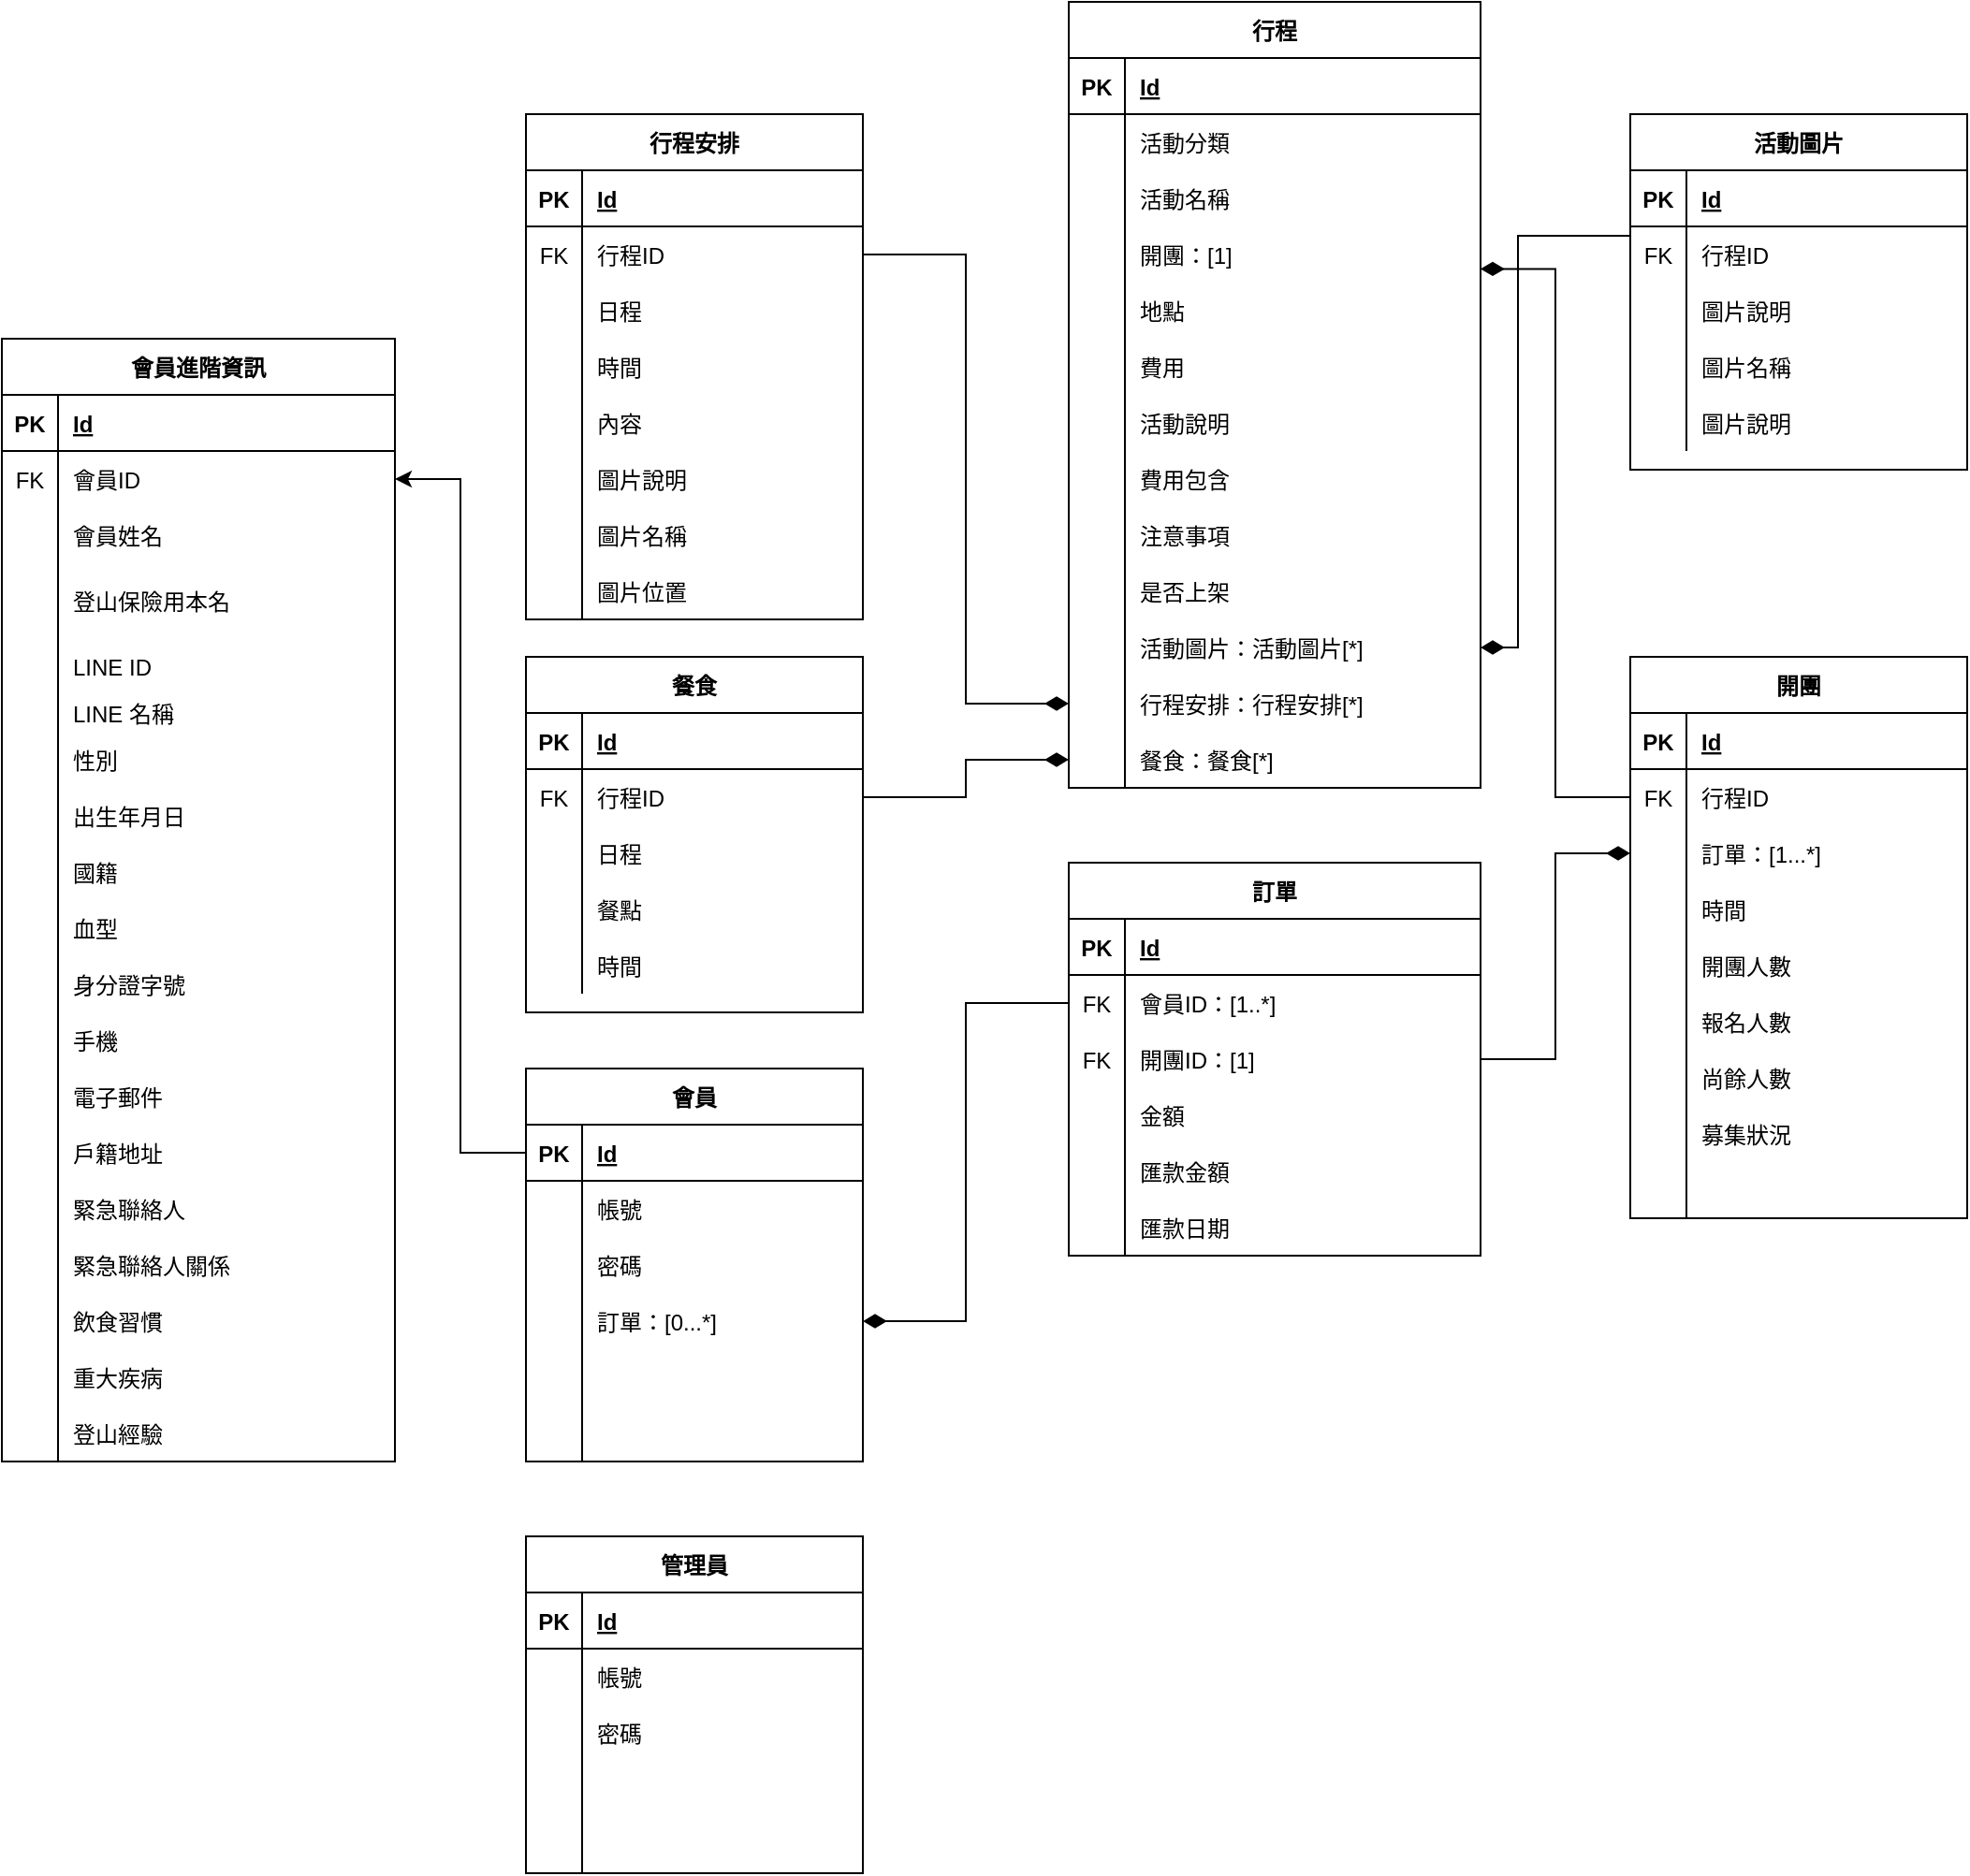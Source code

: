 <mxfile version="14.1.8" type="github">
  <diagram id="O8zIBrpue6FMB7xXW-CX" name="Page-1">
    <mxGraphModel dx="2404" dy="1077" grid="1" gridSize="10" guides="1" tooltips="1" connect="1" arrows="1" fold="1" page="1" pageScale="1" pageWidth="827" pageHeight="1169" math="0" shadow="0">
      <root>
        <mxCell id="0" />
        <mxCell id="1" parent="0" />
        <mxCell id="ODbUXR2kp1AXb-9uxzaP-1" value="行程" style="shape=table;startSize=30;container=1;collapsible=1;childLayout=tableLayout;fixedRows=1;rowLines=0;fontStyle=1;align=center;resizeLast=1;" parent="1" vertex="1">
          <mxGeometry x="410" y="420" width="220" height="420" as="geometry" />
        </mxCell>
        <mxCell id="ODbUXR2kp1AXb-9uxzaP-2" value="" style="shape=partialRectangle;collapsible=0;dropTarget=0;pointerEvents=0;fillColor=none;top=0;left=0;bottom=1;right=0;points=[[0,0.5],[1,0.5]];portConstraint=eastwest;" parent="ODbUXR2kp1AXb-9uxzaP-1" vertex="1">
          <mxGeometry y="30" width="220" height="30" as="geometry" />
        </mxCell>
        <mxCell id="ODbUXR2kp1AXb-9uxzaP-3" value="PK" style="shape=partialRectangle;connectable=0;fillColor=none;top=0;left=0;bottom=0;right=0;fontStyle=1;overflow=hidden;" parent="ODbUXR2kp1AXb-9uxzaP-2" vertex="1">
          <mxGeometry width="30" height="30" as="geometry" />
        </mxCell>
        <mxCell id="ODbUXR2kp1AXb-9uxzaP-4" value="Id" style="shape=partialRectangle;connectable=0;fillColor=none;top=0;left=0;bottom=0;right=0;align=left;spacingLeft=6;fontStyle=5;overflow=hidden;" parent="ODbUXR2kp1AXb-9uxzaP-2" vertex="1">
          <mxGeometry x="30" width="190" height="30" as="geometry" />
        </mxCell>
        <mxCell id="ODbUXR2kp1AXb-9uxzaP-5" value="" style="shape=partialRectangle;collapsible=0;dropTarget=0;pointerEvents=0;fillColor=none;top=0;left=0;bottom=0;right=0;points=[[0,0.5],[1,0.5]];portConstraint=eastwest;" parent="ODbUXR2kp1AXb-9uxzaP-1" vertex="1">
          <mxGeometry y="60" width="220" height="30" as="geometry" />
        </mxCell>
        <mxCell id="ODbUXR2kp1AXb-9uxzaP-6" value="" style="shape=partialRectangle;connectable=0;fillColor=none;top=0;left=0;bottom=0;right=0;editable=1;overflow=hidden;" parent="ODbUXR2kp1AXb-9uxzaP-5" vertex="1">
          <mxGeometry width="30" height="30" as="geometry" />
        </mxCell>
        <mxCell id="ODbUXR2kp1AXb-9uxzaP-7" value="活動分類" style="shape=partialRectangle;connectable=0;fillColor=none;top=0;left=0;bottom=0;right=0;align=left;spacingLeft=6;overflow=hidden;" parent="ODbUXR2kp1AXb-9uxzaP-5" vertex="1">
          <mxGeometry x="30" width="190" height="30" as="geometry" />
        </mxCell>
        <mxCell id="ODbUXR2kp1AXb-9uxzaP-8" value="" style="shape=partialRectangle;collapsible=0;dropTarget=0;pointerEvents=0;fillColor=none;top=0;left=0;bottom=0;right=0;points=[[0,0.5],[1,0.5]];portConstraint=eastwest;" parent="ODbUXR2kp1AXb-9uxzaP-1" vertex="1">
          <mxGeometry y="90" width="220" height="30" as="geometry" />
        </mxCell>
        <mxCell id="ODbUXR2kp1AXb-9uxzaP-9" value="" style="shape=partialRectangle;connectable=0;fillColor=none;top=0;left=0;bottom=0;right=0;editable=1;overflow=hidden;" parent="ODbUXR2kp1AXb-9uxzaP-8" vertex="1">
          <mxGeometry width="30" height="30" as="geometry" />
        </mxCell>
        <mxCell id="ODbUXR2kp1AXb-9uxzaP-10" value="活動名稱" style="shape=partialRectangle;connectable=0;fillColor=none;top=0;left=0;bottom=0;right=0;align=left;spacingLeft=6;overflow=hidden;" parent="ODbUXR2kp1AXb-9uxzaP-8" vertex="1">
          <mxGeometry x="30" width="190" height="30" as="geometry" />
        </mxCell>
        <mxCell id="M9lrD6sUdWzwdy7Pdqtk-17" style="shape=partialRectangle;collapsible=0;dropTarget=0;pointerEvents=0;fillColor=none;top=0;left=0;bottom=0;right=0;points=[[0,0.5],[1,0.5]];portConstraint=eastwest;" parent="ODbUXR2kp1AXb-9uxzaP-1" vertex="1">
          <mxGeometry y="120" width="220" height="30" as="geometry" />
        </mxCell>
        <mxCell id="M9lrD6sUdWzwdy7Pdqtk-18" style="shape=partialRectangle;connectable=0;fillColor=none;top=0;left=0;bottom=0;right=0;editable=1;overflow=hidden;" parent="M9lrD6sUdWzwdy7Pdqtk-17" vertex="1">
          <mxGeometry width="30" height="30" as="geometry" />
        </mxCell>
        <mxCell id="M9lrD6sUdWzwdy7Pdqtk-19" value="開團：[1]" style="shape=partialRectangle;connectable=0;fillColor=none;top=0;left=0;bottom=0;right=0;align=left;spacingLeft=6;overflow=hidden;" parent="M9lrD6sUdWzwdy7Pdqtk-17" vertex="1">
          <mxGeometry x="30" width="190" height="30" as="geometry" />
        </mxCell>
        <mxCell id="ODbUXR2kp1AXb-9uxzaP-11" value="" style="shape=partialRectangle;collapsible=0;dropTarget=0;pointerEvents=0;fillColor=none;top=0;left=0;bottom=0;right=0;points=[[0,0.5],[1,0.5]];portConstraint=eastwest;" parent="ODbUXR2kp1AXb-9uxzaP-1" vertex="1">
          <mxGeometry y="150" width="220" height="30" as="geometry" />
        </mxCell>
        <mxCell id="ODbUXR2kp1AXb-9uxzaP-12" value="" style="shape=partialRectangle;connectable=0;fillColor=none;top=0;left=0;bottom=0;right=0;editable=1;overflow=hidden;" parent="ODbUXR2kp1AXb-9uxzaP-11" vertex="1">
          <mxGeometry width="30" height="30" as="geometry" />
        </mxCell>
        <mxCell id="ODbUXR2kp1AXb-9uxzaP-13" value="地點" style="shape=partialRectangle;connectable=0;fillColor=none;top=0;left=0;bottom=0;right=0;align=left;spacingLeft=6;overflow=hidden;" parent="ODbUXR2kp1AXb-9uxzaP-11" vertex="1">
          <mxGeometry x="30" width="190" height="30" as="geometry" />
        </mxCell>
        <mxCell id="ODbUXR2kp1AXb-9uxzaP-14" value="" style="shape=partialRectangle;collapsible=0;dropTarget=0;pointerEvents=0;fillColor=none;top=0;left=0;bottom=0;right=0;points=[[0,0.5],[1,0.5]];portConstraint=eastwest;" parent="ODbUXR2kp1AXb-9uxzaP-1" vertex="1">
          <mxGeometry y="180" width="220" height="30" as="geometry" />
        </mxCell>
        <mxCell id="ODbUXR2kp1AXb-9uxzaP-15" value="" style="shape=partialRectangle;connectable=0;fillColor=none;top=0;left=0;bottom=0;right=0;editable=1;overflow=hidden;" parent="ODbUXR2kp1AXb-9uxzaP-14" vertex="1">
          <mxGeometry width="30" height="30" as="geometry" />
        </mxCell>
        <mxCell id="ODbUXR2kp1AXb-9uxzaP-16" value="費用" style="shape=partialRectangle;connectable=0;fillColor=none;top=0;left=0;bottom=0;right=0;align=left;spacingLeft=6;overflow=hidden;" parent="ODbUXR2kp1AXb-9uxzaP-14" vertex="1">
          <mxGeometry x="30" width="190" height="30" as="geometry" />
        </mxCell>
        <mxCell id="ODbUXR2kp1AXb-9uxzaP-17" value="" style="shape=partialRectangle;collapsible=0;dropTarget=0;pointerEvents=0;fillColor=none;top=0;left=0;bottom=0;right=0;points=[[0,0.5],[1,0.5]];portConstraint=eastwest;" parent="ODbUXR2kp1AXb-9uxzaP-1" vertex="1">
          <mxGeometry y="210" width="220" height="30" as="geometry" />
        </mxCell>
        <mxCell id="ODbUXR2kp1AXb-9uxzaP-18" value="" style="shape=partialRectangle;connectable=0;fillColor=none;top=0;left=0;bottom=0;right=0;editable=1;overflow=hidden;" parent="ODbUXR2kp1AXb-9uxzaP-17" vertex="1">
          <mxGeometry width="30" height="30" as="geometry" />
        </mxCell>
        <mxCell id="ODbUXR2kp1AXb-9uxzaP-19" value="活動說明" style="shape=partialRectangle;connectable=0;fillColor=none;top=0;left=0;bottom=0;right=0;align=left;spacingLeft=6;overflow=hidden;" parent="ODbUXR2kp1AXb-9uxzaP-17" vertex="1">
          <mxGeometry x="30" width="190" height="30" as="geometry" />
        </mxCell>
        <mxCell id="ODbUXR2kp1AXb-9uxzaP-20" value="" style="shape=partialRectangle;collapsible=0;dropTarget=0;pointerEvents=0;fillColor=none;top=0;left=0;bottom=0;right=0;points=[[0,0.5],[1,0.5]];portConstraint=eastwest;" parent="ODbUXR2kp1AXb-9uxzaP-1" vertex="1">
          <mxGeometry y="240" width="220" height="30" as="geometry" />
        </mxCell>
        <mxCell id="ODbUXR2kp1AXb-9uxzaP-21" value="" style="shape=partialRectangle;connectable=0;fillColor=none;top=0;left=0;bottom=0;right=0;editable=1;overflow=hidden;" parent="ODbUXR2kp1AXb-9uxzaP-20" vertex="1">
          <mxGeometry width="30" height="30" as="geometry" />
        </mxCell>
        <mxCell id="ODbUXR2kp1AXb-9uxzaP-22" value="費用包含" style="shape=partialRectangle;connectable=0;fillColor=none;top=0;left=0;bottom=0;right=0;align=left;spacingLeft=6;overflow=hidden;" parent="ODbUXR2kp1AXb-9uxzaP-20" vertex="1">
          <mxGeometry x="30" width="190" height="30" as="geometry" />
        </mxCell>
        <mxCell id="ODbUXR2kp1AXb-9uxzaP-23" value="" style="shape=partialRectangle;collapsible=0;dropTarget=0;pointerEvents=0;fillColor=none;top=0;left=0;bottom=0;right=0;points=[[0,0.5],[1,0.5]];portConstraint=eastwest;" parent="ODbUXR2kp1AXb-9uxzaP-1" vertex="1">
          <mxGeometry y="270" width="220" height="30" as="geometry" />
        </mxCell>
        <mxCell id="ODbUXR2kp1AXb-9uxzaP-24" value="" style="shape=partialRectangle;connectable=0;fillColor=none;top=0;left=0;bottom=0;right=0;editable=1;overflow=hidden;" parent="ODbUXR2kp1AXb-9uxzaP-23" vertex="1">
          <mxGeometry width="30" height="30" as="geometry" />
        </mxCell>
        <mxCell id="ODbUXR2kp1AXb-9uxzaP-25" value="注意事項" style="shape=partialRectangle;connectable=0;fillColor=none;top=0;left=0;bottom=0;right=0;align=left;spacingLeft=6;overflow=hidden;" parent="ODbUXR2kp1AXb-9uxzaP-23" vertex="1">
          <mxGeometry x="30" width="190" height="30" as="geometry" />
        </mxCell>
        <mxCell id="ODbUXR2kp1AXb-9uxzaP-26" value="" style="shape=partialRectangle;collapsible=0;dropTarget=0;pointerEvents=0;fillColor=none;top=0;left=0;bottom=0;right=0;points=[[0,0.5],[1,0.5]];portConstraint=eastwest;" parent="ODbUXR2kp1AXb-9uxzaP-1" vertex="1">
          <mxGeometry y="300" width="220" height="30" as="geometry" />
        </mxCell>
        <mxCell id="ODbUXR2kp1AXb-9uxzaP-27" value="" style="shape=partialRectangle;connectable=0;fillColor=none;top=0;left=0;bottom=0;right=0;editable=1;overflow=hidden;" parent="ODbUXR2kp1AXb-9uxzaP-26" vertex="1">
          <mxGeometry width="30" height="30" as="geometry" />
        </mxCell>
        <mxCell id="ODbUXR2kp1AXb-9uxzaP-28" value="是否上架" style="shape=partialRectangle;connectable=0;fillColor=none;top=0;left=0;bottom=0;right=0;align=left;spacingLeft=6;overflow=hidden;" parent="ODbUXR2kp1AXb-9uxzaP-26" vertex="1">
          <mxGeometry x="30" width="190" height="30" as="geometry" />
        </mxCell>
        <mxCell id="M9lrD6sUdWzwdy7Pdqtk-1" style="shape=partialRectangle;collapsible=0;dropTarget=0;pointerEvents=0;fillColor=none;top=0;left=0;bottom=0;right=0;points=[[0,0.5],[1,0.5]];portConstraint=eastwest;" parent="ODbUXR2kp1AXb-9uxzaP-1" vertex="1">
          <mxGeometry y="330" width="220" height="30" as="geometry" />
        </mxCell>
        <mxCell id="M9lrD6sUdWzwdy7Pdqtk-2" style="shape=partialRectangle;connectable=0;fillColor=none;top=0;left=0;bottom=0;right=0;editable=1;overflow=hidden;" parent="M9lrD6sUdWzwdy7Pdqtk-1" vertex="1">
          <mxGeometry width="30" height="30" as="geometry" />
        </mxCell>
        <mxCell id="M9lrD6sUdWzwdy7Pdqtk-3" value="活動圖片：活動圖片[*]" style="shape=partialRectangle;connectable=0;fillColor=none;top=0;left=0;bottom=0;right=0;align=left;spacingLeft=6;overflow=hidden;" parent="M9lrD6sUdWzwdy7Pdqtk-1" vertex="1">
          <mxGeometry x="30" width="190" height="30" as="geometry" />
        </mxCell>
        <mxCell id="M9lrD6sUdWzwdy7Pdqtk-4" style="shape=partialRectangle;collapsible=0;dropTarget=0;pointerEvents=0;fillColor=none;top=0;left=0;bottom=0;right=0;points=[[0,0.5],[1,0.5]];portConstraint=eastwest;" parent="ODbUXR2kp1AXb-9uxzaP-1" vertex="1">
          <mxGeometry y="360" width="220" height="30" as="geometry" />
        </mxCell>
        <mxCell id="M9lrD6sUdWzwdy7Pdqtk-5" style="shape=partialRectangle;connectable=0;fillColor=none;top=0;left=0;bottom=0;right=0;editable=1;overflow=hidden;" parent="M9lrD6sUdWzwdy7Pdqtk-4" vertex="1">
          <mxGeometry width="30" height="30" as="geometry" />
        </mxCell>
        <mxCell id="M9lrD6sUdWzwdy7Pdqtk-6" value="行程安排：行程安排[*]" style="shape=partialRectangle;connectable=0;fillColor=none;top=0;left=0;bottom=0;right=0;align=left;spacingLeft=6;overflow=hidden;" parent="M9lrD6sUdWzwdy7Pdqtk-4" vertex="1">
          <mxGeometry x="30" width="190" height="30" as="geometry" />
        </mxCell>
        <mxCell id="M9lrD6sUdWzwdy7Pdqtk-7" style="shape=partialRectangle;collapsible=0;dropTarget=0;pointerEvents=0;fillColor=none;top=0;left=0;bottom=0;right=0;points=[[0,0.5],[1,0.5]];portConstraint=eastwest;" parent="ODbUXR2kp1AXb-9uxzaP-1" vertex="1">
          <mxGeometry y="390" width="220" height="30" as="geometry" />
        </mxCell>
        <mxCell id="M9lrD6sUdWzwdy7Pdqtk-8" style="shape=partialRectangle;connectable=0;fillColor=none;top=0;left=0;bottom=0;right=0;editable=1;overflow=hidden;" parent="M9lrD6sUdWzwdy7Pdqtk-7" vertex="1">
          <mxGeometry width="30" height="30" as="geometry" />
        </mxCell>
        <mxCell id="M9lrD6sUdWzwdy7Pdqtk-9" value="餐食：餐食[*]" style="shape=partialRectangle;connectable=0;fillColor=none;top=0;left=0;bottom=0;right=0;align=left;spacingLeft=6;overflow=hidden;" parent="M9lrD6sUdWzwdy7Pdqtk-7" vertex="1">
          <mxGeometry x="30" width="190" height="30" as="geometry" />
        </mxCell>
        <mxCell id="ODbUXR2kp1AXb-9uxzaP-29" value="開團" style="shape=table;startSize=30;container=1;collapsible=1;childLayout=tableLayout;fixedRows=1;rowLines=0;fontStyle=1;align=center;resizeLast=1;fillColor=none;" parent="1" vertex="1">
          <mxGeometry x="710" y="770" width="180" height="300" as="geometry" />
        </mxCell>
        <mxCell id="ODbUXR2kp1AXb-9uxzaP-30" value="" style="shape=partialRectangle;collapsible=0;dropTarget=0;pointerEvents=0;fillColor=none;top=0;left=0;bottom=1;right=0;points=[[0,0.5],[1,0.5]];portConstraint=eastwest;" parent="ODbUXR2kp1AXb-9uxzaP-29" vertex="1">
          <mxGeometry y="30" width="180" height="30" as="geometry" />
        </mxCell>
        <mxCell id="ODbUXR2kp1AXb-9uxzaP-31" value="PK" style="shape=partialRectangle;connectable=0;fillColor=none;top=0;left=0;bottom=0;right=0;fontStyle=1;overflow=hidden;" parent="ODbUXR2kp1AXb-9uxzaP-30" vertex="1">
          <mxGeometry width="30" height="30" as="geometry" />
        </mxCell>
        <mxCell id="ODbUXR2kp1AXb-9uxzaP-32" value="Id" style="shape=partialRectangle;connectable=0;fillColor=none;top=0;left=0;bottom=0;right=0;align=left;spacingLeft=6;fontStyle=5;overflow=hidden;" parent="ODbUXR2kp1AXb-9uxzaP-30" vertex="1">
          <mxGeometry x="30" width="150" height="30" as="geometry" />
        </mxCell>
        <mxCell id="ODbUXR2kp1AXb-9uxzaP-33" value="" style="shape=partialRectangle;collapsible=0;dropTarget=0;pointerEvents=0;fillColor=none;top=0;left=0;bottom=0;right=0;points=[[0,0.5],[1,0.5]];portConstraint=eastwest;" parent="ODbUXR2kp1AXb-9uxzaP-29" vertex="1">
          <mxGeometry y="60" width="180" height="30" as="geometry" />
        </mxCell>
        <mxCell id="ODbUXR2kp1AXb-9uxzaP-34" value="FK" style="shape=partialRectangle;connectable=0;fillColor=none;top=0;left=0;bottom=0;right=0;fontStyle=0;overflow=hidden;" parent="ODbUXR2kp1AXb-9uxzaP-33" vertex="1">
          <mxGeometry width="30" height="30" as="geometry" />
        </mxCell>
        <mxCell id="ODbUXR2kp1AXb-9uxzaP-35" value="行程ID" style="shape=partialRectangle;connectable=0;fillColor=none;top=0;left=0;bottom=0;right=0;align=left;spacingLeft=6;fontStyle=0;overflow=hidden;" parent="ODbUXR2kp1AXb-9uxzaP-33" vertex="1">
          <mxGeometry x="30" width="150" height="30" as="geometry" />
        </mxCell>
        <mxCell id="M9lrD6sUdWzwdy7Pdqtk-24" style="shape=partialRectangle;collapsible=0;dropTarget=0;pointerEvents=0;fillColor=none;top=0;left=0;bottom=0;right=0;points=[[0,0.5],[1,0.5]];portConstraint=eastwest;" parent="ODbUXR2kp1AXb-9uxzaP-29" vertex="1">
          <mxGeometry y="90" width="180" height="30" as="geometry" />
        </mxCell>
        <mxCell id="M9lrD6sUdWzwdy7Pdqtk-25" style="shape=partialRectangle;connectable=0;fillColor=none;top=0;left=0;bottom=0;right=0;fontStyle=0;overflow=hidden;" parent="M9lrD6sUdWzwdy7Pdqtk-24" vertex="1">
          <mxGeometry width="30" height="30" as="geometry" />
        </mxCell>
        <mxCell id="M9lrD6sUdWzwdy7Pdqtk-26" value="訂單：[1...*]" style="shape=partialRectangle;connectable=0;fillColor=none;top=0;left=0;bottom=0;right=0;align=left;spacingLeft=6;fontStyle=0;overflow=hidden;" parent="M9lrD6sUdWzwdy7Pdqtk-24" vertex="1">
          <mxGeometry x="30" width="150" height="30" as="geometry" />
        </mxCell>
        <mxCell id="ODbUXR2kp1AXb-9uxzaP-39" value="" style="shape=partialRectangle;collapsible=0;dropTarget=0;pointerEvents=0;fillColor=none;top=0;left=0;bottom=0;right=0;points=[[0,0.5],[1,0.5]];portConstraint=eastwest;" parent="ODbUXR2kp1AXb-9uxzaP-29" vertex="1">
          <mxGeometry y="120" width="180" height="30" as="geometry" />
        </mxCell>
        <mxCell id="ODbUXR2kp1AXb-9uxzaP-40" value="" style="shape=partialRectangle;connectable=0;fillColor=none;top=0;left=0;bottom=0;right=0;editable=1;overflow=hidden;" parent="ODbUXR2kp1AXb-9uxzaP-39" vertex="1">
          <mxGeometry width="30" height="30" as="geometry" />
        </mxCell>
        <mxCell id="ODbUXR2kp1AXb-9uxzaP-41" value="時間" style="shape=partialRectangle;connectable=0;fillColor=none;top=0;left=0;bottom=0;right=0;align=left;spacingLeft=6;overflow=hidden;" parent="ODbUXR2kp1AXb-9uxzaP-39" vertex="1">
          <mxGeometry x="30" width="150" height="30" as="geometry" />
        </mxCell>
        <mxCell id="ODbUXR2kp1AXb-9uxzaP-36" value="" style="shape=partialRectangle;collapsible=0;dropTarget=0;pointerEvents=0;fillColor=none;top=0;left=0;bottom=0;right=0;points=[[0,0.5],[1,0.5]];portConstraint=eastwest;" parent="ODbUXR2kp1AXb-9uxzaP-29" vertex="1">
          <mxGeometry y="150" width="180" height="30" as="geometry" />
        </mxCell>
        <mxCell id="ODbUXR2kp1AXb-9uxzaP-37" value="" style="shape=partialRectangle;connectable=0;fillColor=none;top=0;left=0;bottom=0;right=0;editable=1;overflow=hidden;" parent="ODbUXR2kp1AXb-9uxzaP-36" vertex="1">
          <mxGeometry width="30" height="30" as="geometry" />
        </mxCell>
        <mxCell id="ODbUXR2kp1AXb-9uxzaP-38" value="開團人數" style="shape=partialRectangle;connectable=0;fillColor=none;top=0;left=0;bottom=0;right=0;align=left;spacingLeft=6;overflow=hidden;" parent="ODbUXR2kp1AXb-9uxzaP-36" vertex="1">
          <mxGeometry x="30" width="150" height="30" as="geometry" />
        </mxCell>
        <mxCell id="Jhr8cW5ko4Ph3EOrnFrw-47" style="shape=partialRectangle;collapsible=0;dropTarget=0;pointerEvents=0;fillColor=none;top=0;left=0;bottom=0;right=0;points=[[0,0.5],[1,0.5]];portConstraint=eastwest;" vertex="1" parent="ODbUXR2kp1AXb-9uxzaP-29">
          <mxGeometry y="180" width="180" height="30" as="geometry" />
        </mxCell>
        <mxCell id="Jhr8cW5ko4Ph3EOrnFrw-48" style="shape=partialRectangle;connectable=0;fillColor=none;top=0;left=0;bottom=0;right=0;editable=1;overflow=hidden;" vertex="1" parent="Jhr8cW5ko4Ph3EOrnFrw-47">
          <mxGeometry width="30" height="30" as="geometry" />
        </mxCell>
        <mxCell id="Jhr8cW5ko4Ph3EOrnFrw-49" value="報名人數" style="shape=partialRectangle;connectable=0;fillColor=none;top=0;left=0;bottom=0;right=0;align=left;spacingLeft=6;overflow=hidden;" vertex="1" parent="Jhr8cW5ko4Ph3EOrnFrw-47">
          <mxGeometry x="30" width="150" height="30" as="geometry" />
        </mxCell>
        <mxCell id="Jhr8cW5ko4Ph3EOrnFrw-44" style="shape=partialRectangle;collapsible=0;dropTarget=0;pointerEvents=0;fillColor=none;top=0;left=0;bottom=0;right=0;points=[[0,0.5],[1,0.5]];portConstraint=eastwest;" vertex="1" parent="ODbUXR2kp1AXb-9uxzaP-29">
          <mxGeometry y="210" width="180" height="30" as="geometry" />
        </mxCell>
        <mxCell id="Jhr8cW5ko4Ph3EOrnFrw-45" style="shape=partialRectangle;connectable=0;fillColor=none;top=0;left=0;bottom=0;right=0;editable=1;overflow=hidden;" vertex="1" parent="Jhr8cW5ko4Ph3EOrnFrw-44">
          <mxGeometry width="30" height="30" as="geometry" />
        </mxCell>
        <mxCell id="Jhr8cW5ko4Ph3EOrnFrw-46" value="尚餘人數" style="shape=partialRectangle;connectable=0;fillColor=none;top=0;left=0;bottom=0;right=0;align=left;spacingLeft=6;overflow=hidden;" vertex="1" parent="Jhr8cW5ko4Ph3EOrnFrw-44">
          <mxGeometry x="30" width="150" height="30" as="geometry" />
        </mxCell>
        <mxCell id="Jhr8cW5ko4Ph3EOrnFrw-41" style="shape=partialRectangle;collapsible=0;dropTarget=0;pointerEvents=0;fillColor=none;top=0;left=0;bottom=0;right=0;points=[[0,0.5],[1,0.5]];portConstraint=eastwest;" vertex="1" parent="ODbUXR2kp1AXb-9uxzaP-29">
          <mxGeometry y="240" width="180" height="30" as="geometry" />
        </mxCell>
        <mxCell id="Jhr8cW5ko4Ph3EOrnFrw-42" style="shape=partialRectangle;connectable=0;fillColor=none;top=0;left=0;bottom=0;right=0;editable=1;overflow=hidden;" vertex="1" parent="Jhr8cW5ko4Ph3EOrnFrw-41">
          <mxGeometry width="30" height="30" as="geometry" />
        </mxCell>
        <mxCell id="Jhr8cW5ko4Ph3EOrnFrw-43" value="募集狀況" style="shape=partialRectangle;connectable=0;fillColor=none;top=0;left=0;bottom=0;right=0;align=left;spacingLeft=6;overflow=hidden;" vertex="1" parent="Jhr8cW5ko4Ph3EOrnFrw-41">
          <mxGeometry x="30" width="150" height="30" as="geometry" />
        </mxCell>
        <mxCell id="ODbUXR2kp1AXb-9uxzaP-42" value="" style="shape=partialRectangle;collapsible=0;dropTarget=0;pointerEvents=0;fillColor=none;top=0;left=0;bottom=0;right=0;points=[[0,0.5],[1,0.5]];portConstraint=eastwest;" parent="ODbUXR2kp1AXb-9uxzaP-29" vertex="1">
          <mxGeometry y="270" width="180" height="30" as="geometry" />
        </mxCell>
        <mxCell id="ODbUXR2kp1AXb-9uxzaP-43" value="" style="shape=partialRectangle;connectable=0;fillColor=none;top=0;left=0;bottom=0;right=0;editable=1;overflow=hidden;" parent="ODbUXR2kp1AXb-9uxzaP-42" vertex="1">
          <mxGeometry width="30" height="30" as="geometry" />
        </mxCell>
        <mxCell id="ODbUXR2kp1AXb-9uxzaP-44" value="" style="shape=partialRectangle;connectable=0;fillColor=none;top=0;left=0;bottom=0;right=0;align=left;spacingLeft=6;overflow=hidden;" parent="ODbUXR2kp1AXb-9uxzaP-42" vertex="1">
          <mxGeometry x="30" width="150" height="30" as="geometry" />
        </mxCell>
        <mxCell id="ODbUXR2kp1AXb-9uxzaP-45" value="行程安排" style="shape=table;startSize=30;container=1;collapsible=1;childLayout=tableLayout;fixedRows=1;rowLines=0;fontStyle=1;align=center;resizeLast=1;fillColor=none;" parent="1" vertex="1">
          <mxGeometry x="120" y="480" width="180" height="270" as="geometry" />
        </mxCell>
        <mxCell id="ODbUXR2kp1AXb-9uxzaP-46" value="" style="shape=partialRectangle;collapsible=0;dropTarget=0;pointerEvents=0;fillColor=none;top=0;left=0;bottom=1;right=0;points=[[0,0.5],[1,0.5]];portConstraint=eastwest;" parent="ODbUXR2kp1AXb-9uxzaP-45" vertex="1">
          <mxGeometry y="30" width="180" height="30" as="geometry" />
        </mxCell>
        <mxCell id="ODbUXR2kp1AXb-9uxzaP-47" value="PK" style="shape=partialRectangle;connectable=0;fillColor=none;top=0;left=0;bottom=0;right=0;fontStyle=1;overflow=hidden;" parent="ODbUXR2kp1AXb-9uxzaP-46" vertex="1">
          <mxGeometry width="30" height="30" as="geometry" />
        </mxCell>
        <mxCell id="ODbUXR2kp1AXb-9uxzaP-48" value="Id" style="shape=partialRectangle;connectable=0;fillColor=none;top=0;left=0;bottom=0;right=0;align=left;spacingLeft=6;fontStyle=5;overflow=hidden;" parent="ODbUXR2kp1AXb-9uxzaP-46" vertex="1">
          <mxGeometry x="30" width="150" height="30" as="geometry" />
        </mxCell>
        <mxCell id="ODbUXR2kp1AXb-9uxzaP-49" value="" style="shape=partialRectangle;collapsible=0;dropTarget=0;pointerEvents=0;fillColor=none;top=0;left=0;bottom=0;right=0;points=[[0,0.5],[1,0.5]];portConstraint=eastwest;" parent="ODbUXR2kp1AXb-9uxzaP-45" vertex="1">
          <mxGeometry y="60" width="180" height="30" as="geometry" />
        </mxCell>
        <mxCell id="ODbUXR2kp1AXb-9uxzaP-50" value="FK" style="shape=partialRectangle;connectable=0;fillColor=none;top=0;left=0;bottom=0;right=0;fontStyle=0;overflow=hidden;" parent="ODbUXR2kp1AXb-9uxzaP-49" vertex="1">
          <mxGeometry width="30" height="30" as="geometry" />
        </mxCell>
        <mxCell id="ODbUXR2kp1AXb-9uxzaP-51" value="行程ID" style="shape=partialRectangle;connectable=0;fillColor=none;top=0;left=0;bottom=0;right=0;align=left;spacingLeft=6;fontStyle=0;overflow=hidden;" parent="ODbUXR2kp1AXb-9uxzaP-49" vertex="1">
          <mxGeometry x="30" width="150" height="30" as="geometry" />
        </mxCell>
        <mxCell id="ODbUXR2kp1AXb-9uxzaP-52" value="" style="shape=partialRectangle;collapsible=0;dropTarget=0;pointerEvents=0;fillColor=none;top=0;left=0;bottom=0;right=0;points=[[0,0.5],[1,0.5]];portConstraint=eastwest;" parent="ODbUXR2kp1AXb-9uxzaP-45" vertex="1">
          <mxGeometry y="90" width="180" height="30" as="geometry" />
        </mxCell>
        <mxCell id="ODbUXR2kp1AXb-9uxzaP-53" value="" style="shape=partialRectangle;connectable=0;fillColor=none;top=0;left=0;bottom=0;right=0;editable=1;overflow=hidden;" parent="ODbUXR2kp1AXb-9uxzaP-52" vertex="1">
          <mxGeometry width="30" height="30" as="geometry" />
        </mxCell>
        <mxCell id="ODbUXR2kp1AXb-9uxzaP-54" value="日程" style="shape=partialRectangle;connectable=0;fillColor=none;top=0;left=0;bottom=0;right=0;align=left;spacingLeft=6;overflow=hidden;" parent="ODbUXR2kp1AXb-9uxzaP-52" vertex="1">
          <mxGeometry x="30" width="150" height="30" as="geometry" />
        </mxCell>
        <mxCell id="ODbUXR2kp1AXb-9uxzaP-55" value="" style="shape=partialRectangle;collapsible=0;dropTarget=0;pointerEvents=0;fillColor=none;top=0;left=0;bottom=0;right=0;points=[[0,0.5],[1,0.5]];portConstraint=eastwest;" parent="ODbUXR2kp1AXb-9uxzaP-45" vertex="1">
          <mxGeometry y="120" width="180" height="30" as="geometry" />
        </mxCell>
        <mxCell id="ODbUXR2kp1AXb-9uxzaP-56" value="" style="shape=partialRectangle;connectable=0;fillColor=none;top=0;left=0;bottom=0;right=0;editable=1;overflow=hidden;" parent="ODbUXR2kp1AXb-9uxzaP-55" vertex="1">
          <mxGeometry width="30" height="30" as="geometry" />
        </mxCell>
        <mxCell id="ODbUXR2kp1AXb-9uxzaP-57" value="時間" style="shape=partialRectangle;connectable=0;fillColor=none;top=0;left=0;bottom=0;right=0;align=left;spacingLeft=6;overflow=hidden;" parent="ODbUXR2kp1AXb-9uxzaP-55" vertex="1">
          <mxGeometry x="30" width="150" height="30" as="geometry" />
        </mxCell>
        <mxCell id="ODbUXR2kp1AXb-9uxzaP-58" value="" style="shape=partialRectangle;collapsible=0;dropTarget=0;pointerEvents=0;fillColor=none;top=0;left=0;bottom=0;right=0;points=[[0,0.5],[1,0.5]];portConstraint=eastwest;" parent="ODbUXR2kp1AXb-9uxzaP-45" vertex="1">
          <mxGeometry y="150" width="180" height="30" as="geometry" />
        </mxCell>
        <mxCell id="ODbUXR2kp1AXb-9uxzaP-59" value="" style="shape=partialRectangle;connectable=0;fillColor=none;top=0;left=0;bottom=0;right=0;editable=1;overflow=hidden;" parent="ODbUXR2kp1AXb-9uxzaP-58" vertex="1">
          <mxGeometry width="30" height="30" as="geometry" />
        </mxCell>
        <mxCell id="ODbUXR2kp1AXb-9uxzaP-60" value="內容" style="shape=partialRectangle;connectable=0;fillColor=none;top=0;left=0;bottom=0;right=0;align=left;spacingLeft=6;overflow=hidden;" parent="ODbUXR2kp1AXb-9uxzaP-58" vertex="1">
          <mxGeometry x="30" width="150" height="30" as="geometry" />
        </mxCell>
        <mxCell id="ODbUXR2kp1AXb-9uxzaP-61" value="" style="shape=partialRectangle;collapsible=0;dropTarget=0;pointerEvents=0;fillColor=none;top=0;left=0;bottom=0;right=0;points=[[0,0.5],[1,0.5]];portConstraint=eastwest;" parent="ODbUXR2kp1AXb-9uxzaP-45" vertex="1">
          <mxGeometry y="180" width="180" height="30" as="geometry" />
        </mxCell>
        <mxCell id="ODbUXR2kp1AXb-9uxzaP-62" value="" style="shape=partialRectangle;connectable=0;fillColor=none;top=0;left=0;bottom=0;right=0;editable=1;overflow=hidden;" parent="ODbUXR2kp1AXb-9uxzaP-61" vertex="1">
          <mxGeometry width="30" height="30" as="geometry" />
        </mxCell>
        <mxCell id="ODbUXR2kp1AXb-9uxzaP-63" value="圖片說明" style="shape=partialRectangle;connectable=0;fillColor=none;top=0;left=0;bottom=0;right=0;align=left;spacingLeft=6;overflow=hidden;" parent="ODbUXR2kp1AXb-9uxzaP-61" vertex="1">
          <mxGeometry x="30" width="150" height="30" as="geometry" />
        </mxCell>
        <mxCell id="ODbUXR2kp1AXb-9uxzaP-64" value="" style="shape=partialRectangle;collapsible=0;dropTarget=0;pointerEvents=0;fillColor=none;top=0;left=0;bottom=0;right=0;points=[[0,0.5],[1,0.5]];portConstraint=eastwest;" parent="ODbUXR2kp1AXb-9uxzaP-45" vertex="1">
          <mxGeometry y="210" width="180" height="30" as="geometry" />
        </mxCell>
        <mxCell id="ODbUXR2kp1AXb-9uxzaP-65" value="" style="shape=partialRectangle;connectable=0;fillColor=none;top=0;left=0;bottom=0;right=0;editable=1;overflow=hidden;" parent="ODbUXR2kp1AXb-9uxzaP-64" vertex="1">
          <mxGeometry width="30" height="30" as="geometry" />
        </mxCell>
        <mxCell id="ODbUXR2kp1AXb-9uxzaP-66" value="圖片名稱" style="shape=partialRectangle;connectable=0;fillColor=none;top=0;left=0;bottom=0;right=0;align=left;spacingLeft=6;overflow=hidden;" parent="ODbUXR2kp1AXb-9uxzaP-64" vertex="1">
          <mxGeometry x="30" width="150" height="30" as="geometry" />
        </mxCell>
        <mxCell id="ODbUXR2kp1AXb-9uxzaP-67" value="" style="shape=partialRectangle;collapsible=0;dropTarget=0;pointerEvents=0;fillColor=none;top=0;left=0;bottom=0;right=0;points=[[0,0.5],[1,0.5]];portConstraint=eastwest;" parent="ODbUXR2kp1AXb-9uxzaP-45" vertex="1">
          <mxGeometry y="240" width="180" height="30" as="geometry" />
        </mxCell>
        <mxCell id="ODbUXR2kp1AXb-9uxzaP-68" value="" style="shape=partialRectangle;connectable=0;fillColor=none;top=0;left=0;bottom=0;right=0;editable=1;overflow=hidden;" parent="ODbUXR2kp1AXb-9uxzaP-67" vertex="1">
          <mxGeometry width="30" height="30" as="geometry" />
        </mxCell>
        <mxCell id="ODbUXR2kp1AXb-9uxzaP-69" value="圖片位置" style="shape=partialRectangle;connectable=0;fillColor=none;top=0;left=0;bottom=0;right=0;align=left;spacingLeft=6;overflow=hidden;" parent="ODbUXR2kp1AXb-9uxzaP-67" vertex="1">
          <mxGeometry x="30" width="150" height="30" as="geometry" />
        </mxCell>
        <mxCell id="ODbUXR2kp1AXb-9uxzaP-70" value="餐食" style="shape=table;startSize=30;container=1;collapsible=1;childLayout=tableLayout;fixedRows=1;rowLines=0;fontStyle=1;align=center;resizeLast=1;fillColor=none;" parent="1" vertex="1">
          <mxGeometry x="120" y="770" width="180" height="190" as="geometry" />
        </mxCell>
        <mxCell id="ODbUXR2kp1AXb-9uxzaP-71" value="" style="shape=partialRectangle;collapsible=0;dropTarget=0;pointerEvents=0;fillColor=none;top=0;left=0;bottom=1;right=0;points=[[0,0.5],[1,0.5]];portConstraint=eastwest;" parent="ODbUXR2kp1AXb-9uxzaP-70" vertex="1">
          <mxGeometry y="30" width="180" height="30" as="geometry" />
        </mxCell>
        <mxCell id="ODbUXR2kp1AXb-9uxzaP-72" value="PK" style="shape=partialRectangle;connectable=0;fillColor=none;top=0;left=0;bottom=0;right=0;fontStyle=1;overflow=hidden;" parent="ODbUXR2kp1AXb-9uxzaP-71" vertex="1">
          <mxGeometry width="30" height="30" as="geometry" />
        </mxCell>
        <mxCell id="ODbUXR2kp1AXb-9uxzaP-73" value="Id" style="shape=partialRectangle;connectable=0;fillColor=none;top=0;left=0;bottom=0;right=0;align=left;spacingLeft=6;fontStyle=5;overflow=hidden;" parent="ODbUXR2kp1AXb-9uxzaP-71" vertex="1">
          <mxGeometry x="30" width="150" height="30" as="geometry" />
        </mxCell>
        <mxCell id="ODbUXR2kp1AXb-9uxzaP-74" value="" style="shape=partialRectangle;collapsible=0;dropTarget=0;pointerEvents=0;fillColor=none;top=0;left=0;bottom=0;right=0;points=[[0,0.5],[1,0.5]];portConstraint=eastwest;" parent="ODbUXR2kp1AXb-9uxzaP-70" vertex="1">
          <mxGeometry y="60" width="180" height="30" as="geometry" />
        </mxCell>
        <mxCell id="ODbUXR2kp1AXb-9uxzaP-75" value="FK" style="shape=partialRectangle;connectable=0;fillColor=none;top=0;left=0;bottom=0;right=0;fontStyle=0;overflow=hidden;" parent="ODbUXR2kp1AXb-9uxzaP-74" vertex="1">
          <mxGeometry width="30" height="30" as="geometry" />
        </mxCell>
        <mxCell id="ODbUXR2kp1AXb-9uxzaP-76" value="行程ID" style="shape=partialRectangle;connectable=0;fillColor=none;top=0;left=0;bottom=0;right=0;align=left;spacingLeft=6;fontStyle=0;overflow=hidden;" parent="ODbUXR2kp1AXb-9uxzaP-74" vertex="1">
          <mxGeometry x="30" width="150" height="30" as="geometry" />
        </mxCell>
        <mxCell id="ODbUXR2kp1AXb-9uxzaP-77" value="" style="shape=partialRectangle;collapsible=0;dropTarget=0;pointerEvents=0;fillColor=none;top=0;left=0;bottom=0;right=0;points=[[0,0.5],[1,0.5]];portConstraint=eastwest;" parent="ODbUXR2kp1AXb-9uxzaP-70" vertex="1">
          <mxGeometry y="90" width="180" height="30" as="geometry" />
        </mxCell>
        <mxCell id="ODbUXR2kp1AXb-9uxzaP-78" value="" style="shape=partialRectangle;connectable=0;fillColor=none;top=0;left=0;bottom=0;right=0;editable=1;overflow=hidden;" parent="ODbUXR2kp1AXb-9uxzaP-77" vertex="1">
          <mxGeometry width="30" height="30" as="geometry" />
        </mxCell>
        <mxCell id="ODbUXR2kp1AXb-9uxzaP-79" value="日程" style="shape=partialRectangle;connectable=0;fillColor=none;top=0;left=0;bottom=0;right=0;align=left;spacingLeft=6;overflow=hidden;" parent="ODbUXR2kp1AXb-9uxzaP-77" vertex="1">
          <mxGeometry x="30" width="150" height="30" as="geometry" />
        </mxCell>
        <mxCell id="ODbUXR2kp1AXb-9uxzaP-80" value="" style="shape=partialRectangle;collapsible=0;dropTarget=0;pointerEvents=0;fillColor=none;top=0;left=0;bottom=0;right=0;points=[[0,0.5],[1,0.5]];portConstraint=eastwest;" parent="ODbUXR2kp1AXb-9uxzaP-70" vertex="1">
          <mxGeometry y="120" width="180" height="30" as="geometry" />
        </mxCell>
        <mxCell id="ODbUXR2kp1AXb-9uxzaP-81" value="" style="shape=partialRectangle;connectable=0;fillColor=none;top=0;left=0;bottom=0;right=0;editable=1;overflow=hidden;" parent="ODbUXR2kp1AXb-9uxzaP-80" vertex="1">
          <mxGeometry width="30" height="30" as="geometry" />
        </mxCell>
        <mxCell id="ODbUXR2kp1AXb-9uxzaP-82" value="餐點" style="shape=partialRectangle;connectable=0;fillColor=none;top=0;left=0;bottom=0;right=0;align=left;spacingLeft=6;overflow=hidden;" parent="ODbUXR2kp1AXb-9uxzaP-80" vertex="1">
          <mxGeometry x="30" width="150" height="30" as="geometry" />
        </mxCell>
        <mxCell id="ODbUXR2kp1AXb-9uxzaP-83" value="" style="shape=partialRectangle;collapsible=0;dropTarget=0;pointerEvents=0;fillColor=none;top=0;left=0;bottom=0;right=0;points=[[0,0.5],[1,0.5]];portConstraint=eastwest;" parent="ODbUXR2kp1AXb-9uxzaP-70" vertex="1">
          <mxGeometry y="150" width="180" height="30" as="geometry" />
        </mxCell>
        <mxCell id="ODbUXR2kp1AXb-9uxzaP-84" value="" style="shape=partialRectangle;connectable=0;fillColor=none;top=0;left=0;bottom=0;right=0;editable=1;overflow=hidden;" parent="ODbUXR2kp1AXb-9uxzaP-83" vertex="1">
          <mxGeometry width="30" height="30" as="geometry" />
        </mxCell>
        <mxCell id="ODbUXR2kp1AXb-9uxzaP-85" value="時間" style="shape=partialRectangle;connectable=0;fillColor=none;top=0;left=0;bottom=0;right=0;align=left;spacingLeft=6;overflow=hidden;" parent="ODbUXR2kp1AXb-9uxzaP-83" vertex="1">
          <mxGeometry x="30" width="150" height="30" as="geometry" />
        </mxCell>
        <mxCell id="ODbUXR2kp1AXb-9uxzaP-86" value="活動圖片" style="shape=table;startSize=30;container=1;collapsible=1;childLayout=tableLayout;fixedRows=1;rowLines=0;fontStyle=1;align=center;resizeLast=1;fillColor=none;" parent="1" vertex="1">
          <mxGeometry x="710" y="480" width="180" height="190" as="geometry" />
        </mxCell>
        <mxCell id="ODbUXR2kp1AXb-9uxzaP-87" value="" style="shape=partialRectangle;collapsible=0;dropTarget=0;pointerEvents=0;fillColor=none;top=0;left=0;bottom=1;right=0;points=[[0,0.5],[1,0.5]];portConstraint=eastwest;" parent="ODbUXR2kp1AXb-9uxzaP-86" vertex="1">
          <mxGeometry y="30" width="180" height="30" as="geometry" />
        </mxCell>
        <mxCell id="ODbUXR2kp1AXb-9uxzaP-88" value="PK" style="shape=partialRectangle;connectable=0;fillColor=none;top=0;left=0;bottom=0;right=0;fontStyle=1;overflow=hidden;" parent="ODbUXR2kp1AXb-9uxzaP-87" vertex="1">
          <mxGeometry width="30" height="30" as="geometry" />
        </mxCell>
        <mxCell id="ODbUXR2kp1AXb-9uxzaP-89" value="Id" style="shape=partialRectangle;connectable=0;fillColor=none;top=0;left=0;bottom=0;right=0;align=left;spacingLeft=6;fontStyle=5;overflow=hidden;" parent="ODbUXR2kp1AXb-9uxzaP-87" vertex="1">
          <mxGeometry x="30" width="150" height="30" as="geometry" />
        </mxCell>
        <mxCell id="ODbUXR2kp1AXb-9uxzaP-90" value="" style="shape=partialRectangle;collapsible=0;dropTarget=0;pointerEvents=0;fillColor=none;top=0;left=0;bottom=0;right=0;points=[[0,0.5],[1,0.5]];portConstraint=eastwest;" parent="ODbUXR2kp1AXb-9uxzaP-86" vertex="1">
          <mxGeometry y="60" width="180" height="30" as="geometry" />
        </mxCell>
        <mxCell id="ODbUXR2kp1AXb-9uxzaP-91" value="FK" style="shape=partialRectangle;connectable=0;fillColor=none;top=0;left=0;bottom=0;right=0;fontStyle=0;overflow=hidden;" parent="ODbUXR2kp1AXb-9uxzaP-90" vertex="1">
          <mxGeometry width="30" height="30" as="geometry" />
        </mxCell>
        <mxCell id="ODbUXR2kp1AXb-9uxzaP-92" value="行程ID" style="shape=partialRectangle;connectable=0;fillColor=none;top=0;left=0;bottom=0;right=0;align=left;spacingLeft=6;fontStyle=0;overflow=hidden;" parent="ODbUXR2kp1AXb-9uxzaP-90" vertex="1">
          <mxGeometry x="30" width="150" height="30" as="geometry" />
        </mxCell>
        <mxCell id="ODbUXR2kp1AXb-9uxzaP-93" value="" style="shape=partialRectangle;collapsible=0;dropTarget=0;pointerEvents=0;fillColor=none;top=0;left=0;bottom=0;right=0;points=[[0,0.5],[1,0.5]];portConstraint=eastwest;" parent="ODbUXR2kp1AXb-9uxzaP-86" vertex="1">
          <mxGeometry y="90" width="180" height="30" as="geometry" />
        </mxCell>
        <mxCell id="ODbUXR2kp1AXb-9uxzaP-94" value="" style="shape=partialRectangle;connectable=0;fillColor=none;top=0;left=0;bottom=0;right=0;editable=1;overflow=hidden;" parent="ODbUXR2kp1AXb-9uxzaP-93" vertex="1">
          <mxGeometry width="30" height="30" as="geometry" />
        </mxCell>
        <mxCell id="ODbUXR2kp1AXb-9uxzaP-95" value="圖片說明" style="shape=partialRectangle;connectable=0;fillColor=none;top=0;left=0;bottom=0;right=0;align=left;spacingLeft=6;overflow=hidden;" parent="ODbUXR2kp1AXb-9uxzaP-93" vertex="1">
          <mxGeometry x="30" width="150" height="30" as="geometry" />
        </mxCell>
        <mxCell id="ODbUXR2kp1AXb-9uxzaP-96" value="" style="shape=partialRectangle;collapsible=0;dropTarget=0;pointerEvents=0;fillColor=none;top=0;left=0;bottom=0;right=0;points=[[0,0.5],[1,0.5]];portConstraint=eastwest;" parent="ODbUXR2kp1AXb-9uxzaP-86" vertex="1">
          <mxGeometry y="120" width="180" height="30" as="geometry" />
        </mxCell>
        <mxCell id="ODbUXR2kp1AXb-9uxzaP-97" value="" style="shape=partialRectangle;connectable=0;fillColor=none;top=0;left=0;bottom=0;right=0;editable=1;overflow=hidden;" parent="ODbUXR2kp1AXb-9uxzaP-96" vertex="1">
          <mxGeometry width="30" height="30" as="geometry" />
        </mxCell>
        <mxCell id="ODbUXR2kp1AXb-9uxzaP-98" value="圖片名稱" style="shape=partialRectangle;connectable=0;fillColor=none;top=0;left=0;bottom=0;right=0;align=left;spacingLeft=6;overflow=hidden;" parent="ODbUXR2kp1AXb-9uxzaP-96" vertex="1">
          <mxGeometry x="30" width="150" height="30" as="geometry" />
        </mxCell>
        <mxCell id="ODbUXR2kp1AXb-9uxzaP-99" value="" style="shape=partialRectangle;collapsible=0;dropTarget=0;pointerEvents=0;fillColor=none;top=0;left=0;bottom=0;right=0;points=[[0,0.5],[1,0.5]];portConstraint=eastwest;" parent="ODbUXR2kp1AXb-9uxzaP-86" vertex="1">
          <mxGeometry y="150" width="180" height="30" as="geometry" />
        </mxCell>
        <mxCell id="ODbUXR2kp1AXb-9uxzaP-100" value="" style="shape=partialRectangle;connectable=0;fillColor=none;top=0;left=0;bottom=0;right=0;editable=1;overflow=hidden;" parent="ODbUXR2kp1AXb-9uxzaP-99" vertex="1">
          <mxGeometry width="30" height="30" as="geometry" />
        </mxCell>
        <mxCell id="ODbUXR2kp1AXb-9uxzaP-101" value="圖片說明" style="shape=partialRectangle;connectable=0;fillColor=none;top=0;left=0;bottom=0;right=0;align=left;spacingLeft=6;overflow=hidden;" parent="ODbUXR2kp1AXb-9uxzaP-99" vertex="1">
          <mxGeometry x="30" width="150" height="30" as="geometry" />
        </mxCell>
        <mxCell id="ODbUXR2kp1AXb-9uxzaP-102" value="會員" style="shape=table;startSize=30;container=1;collapsible=1;childLayout=tableLayout;fixedRows=1;rowLines=0;fontStyle=1;align=center;resizeLast=1;fillColor=none;" parent="1" vertex="1">
          <mxGeometry x="120" y="990" width="180" height="210" as="geometry" />
        </mxCell>
        <mxCell id="ODbUXR2kp1AXb-9uxzaP-103" value="" style="shape=partialRectangle;collapsible=0;dropTarget=0;pointerEvents=0;fillColor=none;top=0;left=0;bottom=1;right=0;points=[[0,0.5],[1,0.5]];portConstraint=eastwest;" parent="ODbUXR2kp1AXb-9uxzaP-102" vertex="1">
          <mxGeometry y="30" width="180" height="30" as="geometry" />
        </mxCell>
        <mxCell id="ODbUXR2kp1AXb-9uxzaP-104" value="PK" style="shape=partialRectangle;connectable=0;fillColor=none;top=0;left=0;bottom=0;right=0;fontStyle=1;overflow=hidden;" parent="ODbUXR2kp1AXb-9uxzaP-103" vertex="1">
          <mxGeometry width="30" height="30" as="geometry" />
        </mxCell>
        <mxCell id="ODbUXR2kp1AXb-9uxzaP-105" value="Id" style="shape=partialRectangle;connectable=0;fillColor=none;top=0;left=0;bottom=0;right=0;align=left;spacingLeft=6;fontStyle=5;overflow=hidden;" parent="ODbUXR2kp1AXb-9uxzaP-103" vertex="1">
          <mxGeometry x="30" width="150" height="30" as="geometry" />
        </mxCell>
        <mxCell id="ODbUXR2kp1AXb-9uxzaP-106" value="" style="shape=partialRectangle;collapsible=0;dropTarget=0;pointerEvents=0;fillColor=none;top=0;left=0;bottom=0;right=0;points=[[0,0.5],[1,0.5]];portConstraint=eastwest;" parent="ODbUXR2kp1AXb-9uxzaP-102" vertex="1">
          <mxGeometry y="60" width="180" height="30" as="geometry" />
        </mxCell>
        <mxCell id="ODbUXR2kp1AXb-9uxzaP-107" value="" style="shape=partialRectangle;connectable=0;fillColor=none;top=0;left=0;bottom=0;right=0;editable=1;overflow=hidden;" parent="ODbUXR2kp1AXb-9uxzaP-106" vertex="1">
          <mxGeometry width="30" height="30" as="geometry" />
        </mxCell>
        <mxCell id="ODbUXR2kp1AXb-9uxzaP-108" value="帳號" style="shape=partialRectangle;connectable=0;fillColor=none;top=0;left=0;bottom=0;right=0;align=left;spacingLeft=6;overflow=hidden;" parent="ODbUXR2kp1AXb-9uxzaP-106" vertex="1">
          <mxGeometry x="30" width="150" height="30" as="geometry" />
        </mxCell>
        <mxCell id="ODbUXR2kp1AXb-9uxzaP-109" value="" style="shape=partialRectangle;collapsible=0;dropTarget=0;pointerEvents=0;fillColor=none;top=0;left=0;bottom=0;right=0;points=[[0,0.5],[1,0.5]];portConstraint=eastwest;" parent="ODbUXR2kp1AXb-9uxzaP-102" vertex="1">
          <mxGeometry y="90" width="180" height="30" as="geometry" />
        </mxCell>
        <mxCell id="ODbUXR2kp1AXb-9uxzaP-110" value="" style="shape=partialRectangle;connectable=0;fillColor=none;top=0;left=0;bottom=0;right=0;editable=1;overflow=hidden;" parent="ODbUXR2kp1AXb-9uxzaP-109" vertex="1">
          <mxGeometry width="30" height="30" as="geometry" />
        </mxCell>
        <mxCell id="ODbUXR2kp1AXb-9uxzaP-111" value="密碼" style="shape=partialRectangle;connectable=0;fillColor=none;top=0;left=0;bottom=0;right=0;align=left;spacingLeft=6;overflow=hidden;" parent="ODbUXR2kp1AXb-9uxzaP-109" vertex="1">
          <mxGeometry x="30" width="150" height="30" as="geometry" />
        </mxCell>
        <mxCell id="ODbUXR2kp1AXb-9uxzaP-112" value="" style="shape=partialRectangle;collapsible=0;dropTarget=0;pointerEvents=0;fillColor=none;top=0;left=0;bottom=0;right=0;points=[[0,0.5],[1,0.5]];portConstraint=eastwest;" parent="ODbUXR2kp1AXb-9uxzaP-102" vertex="1">
          <mxGeometry y="120" width="180" height="30" as="geometry" />
        </mxCell>
        <mxCell id="ODbUXR2kp1AXb-9uxzaP-113" value="" style="shape=partialRectangle;connectable=0;fillColor=none;top=0;left=0;bottom=0;right=0;editable=1;overflow=hidden;" parent="ODbUXR2kp1AXb-9uxzaP-112" vertex="1">
          <mxGeometry width="30" height="30" as="geometry" />
        </mxCell>
        <mxCell id="ODbUXR2kp1AXb-9uxzaP-114" value="訂單：[0...*]" style="shape=partialRectangle;connectable=0;fillColor=none;top=0;left=0;bottom=0;right=0;align=left;spacingLeft=6;overflow=hidden;" parent="ODbUXR2kp1AXb-9uxzaP-112" vertex="1">
          <mxGeometry x="30" width="150" height="30" as="geometry" />
        </mxCell>
        <mxCell id="ODbUXR2kp1AXb-9uxzaP-115" value="" style="shape=partialRectangle;collapsible=0;dropTarget=0;pointerEvents=0;fillColor=none;top=0;left=0;bottom=0;right=0;points=[[0,0.5],[1,0.5]];portConstraint=eastwest;" parent="ODbUXR2kp1AXb-9uxzaP-102" vertex="1">
          <mxGeometry y="150" width="180" height="30" as="geometry" />
        </mxCell>
        <mxCell id="ODbUXR2kp1AXb-9uxzaP-116" value="" style="shape=partialRectangle;connectable=0;fillColor=none;top=0;left=0;bottom=0;right=0;editable=1;overflow=hidden;" parent="ODbUXR2kp1AXb-9uxzaP-115" vertex="1">
          <mxGeometry width="30" height="30" as="geometry" />
        </mxCell>
        <mxCell id="ODbUXR2kp1AXb-9uxzaP-117" value="" style="shape=partialRectangle;connectable=0;fillColor=none;top=0;left=0;bottom=0;right=0;align=left;spacingLeft=6;overflow=hidden;" parent="ODbUXR2kp1AXb-9uxzaP-115" vertex="1">
          <mxGeometry x="30" width="150" height="30" as="geometry" />
        </mxCell>
        <mxCell id="M9lrD6sUdWzwdy7Pdqtk-21" style="shape=partialRectangle;collapsible=0;dropTarget=0;pointerEvents=0;fillColor=none;top=0;left=0;bottom=0;right=0;points=[[0,0.5],[1,0.5]];portConstraint=eastwest;" parent="ODbUXR2kp1AXb-9uxzaP-102" vertex="1">
          <mxGeometry y="180" width="180" height="30" as="geometry" />
        </mxCell>
        <mxCell id="M9lrD6sUdWzwdy7Pdqtk-22" style="shape=partialRectangle;connectable=0;fillColor=none;top=0;left=0;bottom=0;right=0;editable=1;overflow=hidden;" parent="M9lrD6sUdWzwdy7Pdqtk-21" vertex="1">
          <mxGeometry width="30" height="30" as="geometry" />
        </mxCell>
        <mxCell id="M9lrD6sUdWzwdy7Pdqtk-23" value="" style="shape=partialRectangle;connectable=0;fillColor=none;top=0;left=0;bottom=0;right=0;align=left;spacingLeft=6;overflow=hidden;" parent="M9lrD6sUdWzwdy7Pdqtk-21" vertex="1">
          <mxGeometry x="30" width="150" height="30" as="geometry" />
        </mxCell>
        <mxCell id="ODbUXR2kp1AXb-9uxzaP-118" value="訂單" style="shape=table;startSize=30;container=1;collapsible=1;childLayout=tableLayout;fixedRows=1;rowLines=0;fontStyle=1;align=center;resizeLast=1;fillColor=none;" parent="1" vertex="1">
          <mxGeometry x="410" y="880" width="220" height="210.0" as="geometry" />
        </mxCell>
        <mxCell id="ODbUXR2kp1AXb-9uxzaP-119" value="" style="shape=partialRectangle;collapsible=0;dropTarget=0;pointerEvents=0;fillColor=none;top=0;left=0;bottom=1;right=0;points=[[0,0.5],[1,0.5]];portConstraint=eastwest;" parent="ODbUXR2kp1AXb-9uxzaP-118" vertex="1">
          <mxGeometry y="30" width="220" height="30" as="geometry" />
        </mxCell>
        <mxCell id="ODbUXR2kp1AXb-9uxzaP-120" value="PK" style="shape=partialRectangle;connectable=0;fillColor=none;top=0;left=0;bottom=0;right=0;fontStyle=1;overflow=hidden;" parent="ODbUXR2kp1AXb-9uxzaP-119" vertex="1">
          <mxGeometry width="30" height="30" as="geometry" />
        </mxCell>
        <mxCell id="ODbUXR2kp1AXb-9uxzaP-121" value="Id" style="shape=partialRectangle;connectable=0;fillColor=none;top=0;left=0;bottom=0;right=0;align=left;spacingLeft=6;fontStyle=5;overflow=hidden;" parent="ODbUXR2kp1AXb-9uxzaP-119" vertex="1">
          <mxGeometry x="30" width="190" height="30" as="geometry" />
        </mxCell>
        <mxCell id="ODbUXR2kp1AXb-9uxzaP-122" value="" style="shape=partialRectangle;collapsible=0;dropTarget=0;pointerEvents=0;fillColor=none;top=0;left=0;bottom=0;right=0;points=[[0,0.5],[1,0.5]];portConstraint=eastwest;" parent="ODbUXR2kp1AXb-9uxzaP-118" vertex="1">
          <mxGeometry y="60" width="220" height="30" as="geometry" />
        </mxCell>
        <mxCell id="ODbUXR2kp1AXb-9uxzaP-123" value="FK" style="shape=partialRectangle;connectable=0;fillColor=none;top=0;left=0;bottom=0;right=0;editable=1;overflow=hidden;" parent="ODbUXR2kp1AXb-9uxzaP-122" vertex="1">
          <mxGeometry width="30" height="30" as="geometry" />
        </mxCell>
        <mxCell id="ODbUXR2kp1AXb-9uxzaP-124" value="會員ID：[1..*]" style="shape=partialRectangle;connectable=0;fillColor=none;top=0;left=0;bottom=0;right=0;align=left;spacingLeft=6;overflow=hidden;" parent="ODbUXR2kp1AXb-9uxzaP-122" vertex="1">
          <mxGeometry x="30" width="190" height="30" as="geometry" />
        </mxCell>
        <mxCell id="ODbUXR2kp1AXb-9uxzaP-125" value="" style="shape=partialRectangle;collapsible=0;dropTarget=0;pointerEvents=0;fillColor=none;top=0;left=0;bottom=0;right=0;points=[[0,0.5],[1,0.5]];portConstraint=eastwest;" parent="ODbUXR2kp1AXb-9uxzaP-118" vertex="1">
          <mxGeometry y="90" width="220" height="30" as="geometry" />
        </mxCell>
        <mxCell id="ODbUXR2kp1AXb-9uxzaP-126" value="FK" style="shape=partialRectangle;connectable=0;fillColor=none;top=0;left=0;bottom=0;right=0;editable=1;overflow=hidden;" parent="ODbUXR2kp1AXb-9uxzaP-125" vertex="1">
          <mxGeometry width="30" height="30" as="geometry" />
        </mxCell>
        <mxCell id="ODbUXR2kp1AXb-9uxzaP-127" value="開團ID：[1]" style="shape=partialRectangle;connectable=0;fillColor=none;top=0;left=0;bottom=0;right=0;align=left;spacingLeft=6;overflow=hidden;" parent="ODbUXR2kp1AXb-9uxzaP-125" vertex="1">
          <mxGeometry x="30" width="190" height="30" as="geometry" />
        </mxCell>
        <mxCell id="Jhr8cW5ko4Ph3EOrnFrw-95" style="shape=partialRectangle;collapsible=0;dropTarget=0;pointerEvents=0;fillColor=none;top=0;left=0;bottom=0;right=0;points=[[0,0.5],[1,0.5]];portConstraint=eastwest;" vertex="1" parent="ODbUXR2kp1AXb-9uxzaP-118">
          <mxGeometry y="120" width="220" height="30" as="geometry" />
        </mxCell>
        <mxCell id="Jhr8cW5ko4Ph3EOrnFrw-96" style="shape=partialRectangle;connectable=0;fillColor=none;top=0;left=0;bottom=0;right=0;editable=1;overflow=hidden;" vertex="1" parent="Jhr8cW5ko4Ph3EOrnFrw-95">
          <mxGeometry width="30" height="30" as="geometry" />
        </mxCell>
        <mxCell id="Jhr8cW5ko4Ph3EOrnFrw-97" value="金額" style="shape=partialRectangle;connectable=0;fillColor=none;top=0;left=0;bottom=0;right=0;align=left;spacingLeft=6;overflow=hidden;" vertex="1" parent="Jhr8cW5ko4Ph3EOrnFrw-95">
          <mxGeometry x="30" width="190" height="30" as="geometry" />
        </mxCell>
        <mxCell id="Jhr8cW5ko4Ph3EOrnFrw-83" style="shape=partialRectangle;collapsible=0;dropTarget=0;pointerEvents=0;fillColor=none;top=0;left=0;bottom=0;right=0;points=[[0,0.5],[1,0.5]];portConstraint=eastwest;" vertex="1" parent="ODbUXR2kp1AXb-9uxzaP-118">
          <mxGeometry y="150" width="220" height="30" as="geometry" />
        </mxCell>
        <mxCell id="Jhr8cW5ko4Ph3EOrnFrw-84" style="shape=partialRectangle;connectable=0;fillColor=none;top=0;left=0;bottom=0;right=0;editable=1;overflow=hidden;" vertex="1" parent="Jhr8cW5ko4Ph3EOrnFrw-83">
          <mxGeometry width="30" height="30" as="geometry" />
        </mxCell>
        <mxCell id="Jhr8cW5ko4Ph3EOrnFrw-85" value="匯款金額" style="shape=partialRectangle;connectable=0;fillColor=none;top=0;left=0;bottom=0;right=0;align=left;spacingLeft=6;overflow=hidden;" vertex="1" parent="Jhr8cW5ko4Ph3EOrnFrw-83">
          <mxGeometry x="30" width="190" height="30" as="geometry" />
        </mxCell>
        <mxCell id="Jhr8cW5ko4Ph3EOrnFrw-104" style="shape=partialRectangle;collapsible=0;dropTarget=0;pointerEvents=0;fillColor=none;top=0;left=0;bottom=0;right=0;points=[[0,0.5],[1,0.5]];portConstraint=eastwest;" vertex="1" parent="ODbUXR2kp1AXb-9uxzaP-118">
          <mxGeometry y="180" width="220" height="30" as="geometry" />
        </mxCell>
        <mxCell id="Jhr8cW5ko4Ph3EOrnFrw-105" style="shape=partialRectangle;connectable=0;fillColor=none;top=0;left=0;bottom=0;right=0;editable=1;overflow=hidden;" vertex="1" parent="Jhr8cW5ko4Ph3EOrnFrw-104">
          <mxGeometry width="30" height="30" as="geometry" />
        </mxCell>
        <mxCell id="Jhr8cW5ko4Ph3EOrnFrw-106" value="匯款日期" style="shape=partialRectangle;connectable=0;fillColor=none;top=0;left=0;bottom=0;right=0;align=left;spacingLeft=6;overflow=hidden;" vertex="1" parent="Jhr8cW5ko4Ph3EOrnFrw-104">
          <mxGeometry x="30" width="190" height="30" as="geometry" />
        </mxCell>
        <mxCell id="ODbUXR2kp1AXb-9uxzaP-136" style="edgeStyle=orthogonalEdgeStyle;rounded=0;orthogonalLoop=1;jettySize=auto;html=1;entryX=0;entryY=0.5;entryDx=0;entryDy=0;endArrow=diamondThin;endFill=1;endSize=10;" parent="1" source="ODbUXR2kp1AXb-9uxzaP-49" target="M9lrD6sUdWzwdy7Pdqtk-4" edge="1">
          <mxGeometry relative="1" as="geometry" />
        </mxCell>
        <mxCell id="ODbUXR2kp1AXb-9uxzaP-138" style="edgeStyle=orthogonalEdgeStyle;rounded=0;orthogonalLoop=1;jettySize=auto;html=1;endArrow=diamondThin;endFill=1;startSize=18;endSize=10;" parent="1" source="ODbUXR2kp1AXb-9uxzaP-90" target="M9lrD6sUdWzwdy7Pdqtk-1" edge="1">
          <mxGeometry relative="1" as="geometry">
            <Array as="points">
              <mxPoint x="650" y="545" />
              <mxPoint x="650" y="765" />
            </Array>
          </mxGeometry>
        </mxCell>
        <mxCell id="M9lrD6sUdWzwdy7Pdqtk-10" style="edgeStyle=orthogonalEdgeStyle;rounded=0;orthogonalLoop=1;jettySize=auto;html=1;entryX=0;entryY=0.5;entryDx=0;entryDy=0;startArrow=none;startFill=0;startSize=18;endArrow=diamondThin;endFill=1;endSize=10;strokeWidth=1;" parent="1" source="ODbUXR2kp1AXb-9uxzaP-74" target="M9lrD6sUdWzwdy7Pdqtk-7" edge="1">
          <mxGeometry relative="1" as="geometry" />
        </mxCell>
        <mxCell id="M9lrD6sUdWzwdy7Pdqtk-20" style="edgeStyle=orthogonalEdgeStyle;rounded=0;orthogonalLoop=1;jettySize=auto;html=1;entryX=1;entryY=0.757;entryDx=0;entryDy=0;entryPerimeter=0;startArrow=none;startFill=0;startSize=18;endArrow=diamondThin;endFill=1;endSize=10;strokeWidth=1;" parent="1" source="ODbUXR2kp1AXb-9uxzaP-33" target="M9lrD6sUdWzwdy7Pdqtk-17" edge="1">
          <mxGeometry relative="1" as="geometry" />
        </mxCell>
        <mxCell id="M9lrD6sUdWzwdy7Pdqtk-27" style="edgeStyle=orthogonalEdgeStyle;rounded=0;orthogonalLoop=1;jettySize=auto;html=1;entryX=1;entryY=0.5;entryDx=0;entryDy=0;startArrow=none;startFill=0;startSize=10;endArrow=diamondThin;endFill=1;endSize=10;strokeWidth=1;" parent="1" source="ODbUXR2kp1AXb-9uxzaP-122" target="ODbUXR2kp1AXb-9uxzaP-112" edge="1">
          <mxGeometry relative="1" as="geometry" />
        </mxCell>
        <mxCell id="M9lrD6sUdWzwdy7Pdqtk-28" style="edgeStyle=orthogonalEdgeStyle;rounded=0;orthogonalLoop=1;jettySize=auto;html=1;entryX=0;entryY=0.5;entryDx=0;entryDy=0;startArrow=none;startFill=0;startSize=10;endArrow=diamondThin;endFill=1;endSize=10;strokeWidth=1;" parent="1" source="ODbUXR2kp1AXb-9uxzaP-125" target="M9lrD6sUdWzwdy7Pdqtk-24" edge="1">
          <mxGeometry relative="1" as="geometry" />
        </mxCell>
        <mxCell id="Jhr8cW5ko4Ph3EOrnFrw-1" value="管理員" style="shape=table;startSize=30;container=1;collapsible=1;childLayout=tableLayout;fixedRows=1;rowLines=0;fontStyle=1;align=center;resizeLast=1;fillColor=none;" vertex="1" parent="1">
          <mxGeometry x="120" y="1240" width="180" height="180" as="geometry" />
        </mxCell>
        <mxCell id="Jhr8cW5ko4Ph3EOrnFrw-2" value="" style="shape=partialRectangle;collapsible=0;dropTarget=0;pointerEvents=0;fillColor=none;top=0;left=0;bottom=1;right=0;points=[[0,0.5],[1,0.5]];portConstraint=eastwest;" vertex="1" parent="Jhr8cW5ko4Ph3EOrnFrw-1">
          <mxGeometry y="30" width="180" height="30" as="geometry" />
        </mxCell>
        <mxCell id="Jhr8cW5ko4Ph3EOrnFrw-3" value="PK" style="shape=partialRectangle;connectable=0;fillColor=none;top=0;left=0;bottom=0;right=0;fontStyle=1;overflow=hidden;" vertex="1" parent="Jhr8cW5ko4Ph3EOrnFrw-2">
          <mxGeometry width="30" height="30" as="geometry" />
        </mxCell>
        <mxCell id="Jhr8cW5ko4Ph3EOrnFrw-4" value="Id" style="shape=partialRectangle;connectable=0;fillColor=none;top=0;left=0;bottom=0;right=0;align=left;spacingLeft=6;fontStyle=5;overflow=hidden;" vertex="1" parent="Jhr8cW5ko4Ph3EOrnFrw-2">
          <mxGeometry x="30" width="150" height="30" as="geometry" />
        </mxCell>
        <mxCell id="Jhr8cW5ko4Ph3EOrnFrw-5" value="" style="shape=partialRectangle;collapsible=0;dropTarget=0;pointerEvents=0;fillColor=none;top=0;left=0;bottom=0;right=0;points=[[0,0.5],[1,0.5]];portConstraint=eastwest;" vertex="1" parent="Jhr8cW5ko4Ph3EOrnFrw-1">
          <mxGeometry y="60" width="180" height="30" as="geometry" />
        </mxCell>
        <mxCell id="Jhr8cW5ko4Ph3EOrnFrw-6" value="" style="shape=partialRectangle;connectable=0;fillColor=none;top=0;left=0;bottom=0;right=0;fontStyle=0;overflow=hidden;" vertex="1" parent="Jhr8cW5ko4Ph3EOrnFrw-5">
          <mxGeometry width="30" height="30" as="geometry" />
        </mxCell>
        <mxCell id="Jhr8cW5ko4Ph3EOrnFrw-7" value="帳號" style="shape=partialRectangle;connectable=0;fillColor=none;top=0;left=0;bottom=0;right=0;align=left;spacingLeft=6;fontStyle=0;overflow=hidden;" vertex="1" parent="Jhr8cW5ko4Ph3EOrnFrw-5">
          <mxGeometry x="30" width="150" height="30" as="geometry" />
        </mxCell>
        <mxCell id="Jhr8cW5ko4Ph3EOrnFrw-8" value="" style="shape=partialRectangle;collapsible=0;dropTarget=0;pointerEvents=0;fillColor=none;top=0;left=0;bottom=0;right=0;points=[[0,0.5],[1,0.5]];portConstraint=eastwest;" vertex="1" parent="Jhr8cW5ko4Ph3EOrnFrw-1">
          <mxGeometry y="90" width="180" height="30" as="geometry" />
        </mxCell>
        <mxCell id="Jhr8cW5ko4Ph3EOrnFrw-9" value="" style="shape=partialRectangle;connectable=0;fillColor=none;top=0;left=0;bottom=0;right=0;editable=1;overflow=hidden;" vertex="1" parent="Jhr8cW5ko4Ph3EOrnFrw-8">
          <mxGeometry width="30" height="30" as="geometry" />
        </mxCell>
        <mxCell id="Jhr8cW5ko4Ph3EOrnFrw-10" value="密碼" style="shape=partialRectangle;connectable=0;fillColor=none;top=0;left=0;bottom=0;right=0;align=left;spacingLeft=6;overflow=hidden;" vertex="1" parent="Jhr8cW5ko4Ph3EOrnFrw-8">
          <mxGeometry x="30" width="150" height="30" as="geometry" />
        </mxCell>
        <mxCell id="Jhr8cW5ko4Ph3EOrnFrw-11" value="" style="shape=partialRectangle;collapsible=0;dropTarget=0;pointerEvents=0;fillColor=none;top=0;left=0;bottom=0;right=0;points=[[0,0.5],[1,0.5]];portConstraint=eastwest;" vertex="1" parent="Jhr8cW5ko4Ph3EOrnFrw-1">
          <mxGeometry y="120" width="180" height="30" as="geometry" />
        </mxCell>
        <mxCell id="Jhr8cW5ko4Ph3EOrnFrw-12" value="" style="shape=partialRectangle;connectable=0;fillColor=none;top=0;left=0;bottom=0;right=0;editable=1;overflow=hidden;" vertex="1" parent="Jhr8cW5ko4Ph3EOrnFrw-11">
          <mxGeometry width="30" height="30" as="geometry" />
        </mxCell>
        <mxCell id="Jhr8cW5ko4Ph3EOrnFrw-13" value="" style="shape=partialRectangle;connectable=0;fillColor=none;top=0;left=0;bottom=0;right=0;align=left;spacingLeft=6;overflow=hidden;" vertex="1" parent="Jhr8cW5ko4Ph3EOrnFrw-11">
          <mxGeometry x="30" width="150" height="30" as="geometry" />
        </mxCell>
        <mxCell id="Jhr8cW5ko4Ph3EOrnFrw-14" value="" style="shape=partialRectangle;collapsible=0;dropTarget=0;pointerEvents=0;fillColor=none;top=0;left=0;bottom=0;right=0;points=[[0,0.5],[1,0.5]];portConstraint=eastwest;" vertex="1" parent="Jhr8cW5ko4Ph3EOrnFrw-1">
          <mxGeometry y="150" width="180" height="30" as="geometry" />
        </mxCell>
        <mxCell id="Jhr8cW5ko4Ph3EOrnFrw-15" value="" style="shape=partialRectangle;connectable=0;fillColor=none;top=0;left=0;bottom=0;right=0;editable=1;overflow=hidden;" vertex="1" parent="Jhr8cW5ko4Ph3EOrnFrw-14">
          <mxGeometry width="30" height="30" as="geometry" />
        </mxCell>
        <mxCell id="Jhr8cW5ko4Ph3EOrnFrw-16" value="" style="shape=partialRectangle;connectable=0;fillColor=none;top=0;left=0;bottom=0;right=0;align=left;spacingLeft=6;overflow=hidden;" vertex="1" parent="Jhr8cW5ko4Ph3EOrnFrw-14">
          <mxGeometry x="30" width="150" height="30" as="geometry" />
        </mxCell>
        <mxCell id="Jhr8cW5ko4Ph3EOrnFrw-166" value="會員進階資訊" style="shape=table;startSize=30;container=1;collapsible=1;childLayout=tableLayout;fixedRows=1;rowLines=0;fontStyle=1;align=center;resizeLast=1;fillColor=none;" vertex="1" parent="1">
          <mxGeometry x="-160" y="600" width="210" height="600" as="geometry" />
        </mxCell>
        <mxCell id="Jhr8cW5ko4Ph3EOrnFrw-167" value="" style="shape=partialRectangle;collapsible=0;dropTarget=0;pointerEvents=0;fillColor=none;top=0;left=0;bottom=1;right=0;points=[[0,0.5],[1,0.5]];portConstraint=eastwest;" vertex="1" parent="Jhr8cW5ko4Ph3EOrnFrw-166">
          <mxGeometry y="30" width="210" height="30" as="geometry" />
        </mxCell>
        <mxCell id="Jhr8cW5ko4Ph3EOrnFrw-168" value="PK" style="shape=partialRectangle;connectable=0;fillColor=none;top=0;left=0;bottom=0;right=0;fontStyle=1;overflow=hidden;" vertex="1" parent="Jhr8cW5ko4Ph3EOrnFrw-167">
          <mxGeometry width="30" height="30" as="geometry" />
        </mxCell>
        <mxCell id="Jhr8cW5ko4Ph3EOrnFrw-169" value="Id" style="shape=partialRectangle;connectable=0;fillColor=none;top=0;left=0;bottom=0;right=0;align=left;spacingLeft=6;fontStyle=5;overflow=hidden;" vertex="1" parent="Jhr8cW5ko4Ph3EOrnFrw-167">
          <mxGeometry x="30" width="180" height="30" as="geometry" />
        </mxCell>
        <mxCell id="Jhr8cW5ko4Ph3EOrnFrw-170" value="" style="shape=partialRectangle;collapsible=0;dropTarget=0;pointerEvents=0;fillColor=none;top=0;left=0;bottom=0;right=0;points=[[0,0.5],[1,0.5]];portConstraint=eastwest;" vertex="1" parent="Jhr8cW5ko4Ph3EOrnFrw-166">
          <mxGeometry y="60" width="210" height="30" as="geometry" />
        </mxCell>
        <mxCell id="Jhr8cW5ko4Ph3EOrnFrw-171" value="FK" style="shape=partialRectangle;connectable=0;fillColor=none;top=0;left=0;bottom=0;right=0;editable=1;overflow=hidden;" vertex="1" parent="Jhr8cW5ko4Ph3EOrnFrw-170">
          <mxGeometry width="30" height="30" as="geometry" />
        </mxCell>
        <mxCell id="Jhr8cW5ko4Ph3EOrnFrw-172" value="會員ID" style="shape=partialRectangle;connectable=0;fillColor=none;top=0;left=0;bottom=0;right=0;align=left;spacingLeft=6;overflow=hidden;" vertex="1" parent="Jhr8cW5ko4Ph3EOrnFrw-170">
          <mxGeometry x="30" width="180" height="30" as="geometry" />
        </mxCell>
        <mxCell id="Jhr8cW5ko4Ph3EOrnFrw-173" value="" style="shape=partialRectangle;collapsible=0;dropTarget=0;pointerEvents=0;fillColor=none;top=0;left=0;bottom=0;right=0;points=[[0,0.5],[1,0.5]];portConstraint=eastwest;" vertex="1" parent="Jhr8cW5ko4Ph3EOrnFrw-166">
          <mxGeometry y="90" width="210" height="30" as="geometry" />
        </mxCell>
        <mxCell id="Jhr8cW5ko4Ph3EOrnFrw-174" value="" style="shape=partialRectangle;connectable=0;fillColor=none;top=0;left=0;bottom=0;right=0;editable=1;overflow=hidden;" vertex="1" parent="Jhr8cW5ko4Ph3EOrnFrw-173">
          <mxGeometry width="30" height="30" as="geometry" />
        </mxCell>
        <mxCell id="Jhr8cW5ko4Ph3EOrnFrw-175" value="會員姓名" style="shape=partialRectangle;connectable=0;fillColor=none;top=0;left=0;bottom=0;right=0;align=left;spacingLeft=6;overflow=hidden;" vertex="1" parent="Jhr8cW5ko4Ph3EOrnFrw-173">
          <mxGeometry x="30" width="180" height="30" as="geometry" />
        </mxCell>
        <mxCell id="Jhr8cW5ko4Ph3EOrnFrw-176" value="" style="shape=partialRectangle;collapsible=0;dropTarget=0;pointerEvents=0;fillColor=none;top=0;left=0;bottom=0;right=0;points=[[0,0.5],[1,0.5]];portConstraint=eastwest;" vertex="1" parent="Jhr8cW5ko4Ph3EOrnFrw-166">
          <mxGeometry y="120" width="210" height="40" as="geometry" />
        </mxCell>
        <mxCell id="Jhr8cW5ko4Ph3EOrnFrw-177" value="" style="shape=partialRectangle;connectable=0;fillColor=none;top=0;left=0;bottom=0;right=0;editable=1;overflow=hidden;" vertex="1" parent="Jhr8cW5ko4Ph3EOrnFrw-176">
          <mxGeometry width="30" height="40" as="geometry" />
        </mxCell>
        <mxCell id="Jhr8cW5ko4Ph3EOrnFrw-178" value="登山保險用本名" style="shape=partialRectangle;connectable=0;fillColor=none;top=0;left=0;bottom=0;right=0;align=left;spacingLeft=6;overflow=hidden;" vertex="1" parent="Jhr8cW5ko4Ph3EOrnFrw-176">
          <mxGeometry x="30" width="180" height="40" as="geometry" />
        </mxCell>
        <mxCell id="Jhr8cW5ko4Ph3EOrnFrw-179" value="" style="shape=partialRectangle;collapsible=0;dropTarget=0;pointerEvents=0;fillColor=none;top=0;left=0;bottom=0;right=0;points=[[0,0.5],[1,0.5]];portConstraint=eastwest;" vertex="1" parent="Jhr8cW5ko4Ph3EOrnFrw-166">
          <mxGeometry y="160" width="210" height="30" as="geometry" />
        </mxCell>
        <mxCell id="Jhr8cW5ko4Ph3EOrnFrw-180" value="" style="shape=partialRectangle;connectable=0;fillColor=none;top=0;left=0;bottom=0;right=0;editable=1;overflow=hidden;" vertex="1" parent="Jhr8cW5ko4Ph3EOrnFrw-179">
          <mxGeometry width="30" height="30" as="geometry" />
        </mxCell>
        <mxCell id="Jhr8cW5ko4Ph3EOrnFrw-181" value="LINE ID" style="shape=partialRectangle;connectable=0;fillColor=none;top=0;left=0;bottom=0;right=0;align=left;spacingLeft=6;overflow=hidden;" vertex="1" parent="Jhr8cW5ko4Ph3EOrnFrw-179">
          <mxGeometry x="30" width="180" height="30" as="geometry" />
        </mxCell>
        <mxCell id="Jhr8cW5ko4Ph3EOrnFrw-182" style="shape=partialRectangle;collapsible=0;dropTarget=0;pointerEvents=0;fillColor=none;top=0;left=0;bottom=0;right=0;points=[[0,0.5],[1,0.5]];portConstraint=eastwest;" vertex="1" parent="Jhr8cW5ko4Ph3EOrnFrw-166">
          <mxGeometry y="190" width="210" height="20" as="geometry" />
        </mxCell>
        <mxCell id="Jhr8cW5ko4Ph3EOrnFrw-183" style="shape=partialRectangle;connectable=0;fillColor=none;top=0;left=0;bottom=0;right=0;editable=1;overflow=hidden;" vertex="1" parent="Jhr8cW5ko4Ph3EOrnFrw-182">
          <mxGeometry width="30" height="20" as="geometry" />
        </mxCell>
        <mxCell id="Jhr8cW5ko4Ph3EOrnFrw-184" value="LINE 名稱" style="shape=partialRectangle;connectable=0;fillColor=none;top=0;left=0;bottom=0;right=0;align=left;spacingLeft=6;overflow=hidden;" vertex="1" parent="Jhr8cW5ko4Ph3EOrnFrw-182">
          <mxGeometry x="30" width="180" height="20" as="geometry" />
        </mxCell>
        <mxCell id="Jhr8cW5ko4Ph3EOrnFrw-216" style="shape=partialRectangle;collapsible=0;dropTarget=0;pointerEvents=0;fillColor=none;top=0;left=0;bottom=0;right=0;points=[[0,0.5],[1,0.5]];portConstraint=eastwest;" vertex="1" parent="Jhr8cW5ko4Ph3EOrnFrw-166">
          <mxGeometry y="210" width="210" height="30" as="geometry" />
        </mxCell>
        <mxCell id="Jhr8cW5ko4Ph3EOrnFrw-217" style="shape=partialRectangle;connectable=0;fillColor=none;top=0;left=0;bottom=0;right=0;editable=1;overflow=hidden;" vertex="1" parent="Jhr8cW5ko4Ph3EOrnFrw-216">
          <mxGeometry width="30" height="30" as="geometry" />
        </mxCell>
        <mxCell id="Jhr8cW5ko4Ph3EOrnFrw-218" value="性別" style="shape=partialRectangle;connectable=0;fillColor=none;top=0;left=0;bottom=0;right=0;align=left;spacingLeft=6;overflow=hidden;" vertex="1" parent="Jhr8cW5ko4Ph3EOrnFrw-216">
          <mxGeometry x="30" width="180" height="30" as="geometry" />
        </mxCell>
        <mxCell id="Jhr8cW5ko4Ph3EOrnFrw-213" style="shape=partialRectangle;collapsible=0;dropTarget=0;pointerEvents=0;fillColor=none;top=0;left=0;bottom=0;right=0;points=[[0,0.5],[1,0.5]];portConstraint=eastwest;" vertex="1" parent="Jhr8cW5ko4Ph3EOrnFrw-166">
          <mxGeometry y="240" width="210" height="30" as="geometry" />
        </mxCell>
        <mxCell id="Jhr8cW5ko4Ph3EOrnFrw-214" style="shape=partialRectangle;connectable=0;fillColor=none;top=0;left=0;bottom=0;right=0;editable=1;overflow=hidden;" vertex="1" parent="Jhr8cW5ko4Ph3EOrnFrw-213">
          <mxGeometry width="30" height="30" as="geometry" />
        </mxCell>
        <mxCell id="Jhr8cW5ko4Ph3EOrnFrw-215" value="出生年月日" style="shape=partialRectangle;connectable=0;fillColor=none;top=0;left=0;bottom=0;right=0;align=left;spacingLeft=6;overflow=hidden;" vertex="1" parent="Jhr8cW5ko4Ph3EOrnFrw-213">
          <mxGeometry x="30" width="180" height="30" as="geometry" />
        </mxCell>
        <mxCell id="Jhr8cW5ko4Ph3EOrnFrw-210" style="shape=partialRectangle;collapsible=0;dropTarget=0;pointerEvents=0;fillColor=none;top=0;left=0;bottom=0;right=0;points=[[0,0.5],[1,0.5]];portConstraint=eastwest;" vertex="1" parent="Jhr8cW5ko4Ph3EOrnFrw-166">
          <mxGeometry y="270" width="210" height="30" as="geometry" />
        </mxCell>
        <mxCell id="Jhr8cW5ko4Ph3EOrnFrw-211" style="shape=partialRectangle;connectable=0;fillColor=none;top=0;left=0;bottom=0;right=0;editable=1;overflow=hidden;" vertex="1" parent="Jhr8cW5ko4Ph3EOrnFrw-210">
          <mxGeometry width="30" height="30" as="geometry" />
        </mxCell>
        <mxCell id="Jhr8cW5ko4Ph3EOrnFrw-212" value="國籍" style="shape=partialRectangle;connectable=0;fillColor=none;top=0;left=0;bottom=0;right=0;align=left;spacingLeft=6;overflow=hidden;" vertex="1" parent="Jhr8cW5ko4Ph3EOrnFrw-210">
          <mxGeometry x="30" width="180" height="30" as="geometry" />
        </mxCell>
        <mxCell id="Jhr8cW5ko4Ph3EOrnFrw-207" style="shape=partialRectangle;collapsible=0;dropTarget=0;pointerEvents=0;fillColor=none;top=0;left=0;bottom=0;right=0;points=[[0,0.5],[1,0.5]];portConstraint=eastwest;" vertex="1" parent="Jhr8cW5ko4Ph3EOrnFrw-166">
          <mxGeometry y="300" width="210" height="30" as="geometry" />
        </mxCell>
        <mxCell id="Jhr8cW5ko4Ph3EOrnFrw-208" style="shape=partialRectangle;connectable=0;fillColor=none;top=0;left=0;bottom=0;right=0;editable=1;overflow=hidden;" vertex="1" parent="Jhr8cW5ko4Ph3EOrnFrw-207">
          <mxGeometry width="30" height="30" as="geometry" />
        </mxCell>
        <mxCell id="Jhr8cW5ko4Ph3EOrnFrw-209" value="血型" style="shape=partialRectangle;connectable=0;fillColor=none;top=0;left=0;bottom=0;right=0;align=left;spacingLeft=6;overflow=hidden;" vertex="1" parent="Jhr8cW5ko4Ph3EOrnFrw-207">
          <mxGeometry x="30" width="180" height="30" as="geometry" />
        </mxCell>
        <mxCell id="Jhr8cW5ko4Ph3EOrnFrw-204" style="shape=partialRectangle;collapsible=0;dropTarget=0;pointerEvents=0;fillColor=none;top=0;left=0;bottom=0;right=0;points=[[0,0.5],[1,0.5]];portConstraint=eastwest;" vertex="1" parent="Jhr8cW5ko4Ph3EOrnFrw-166">
          <mxGeometry y="330" width="210" height="30" as="geometry" />
        </mxCell>
        <mxCell id="Jhr8cW5ko4Ph3EOrnFrw-205" style="shape=partialRectangle;connectable=0;fillColor=none;top=0;left=0;bottom=0;right=0;editable=1;overflow=hidden;" vertex="1" parent="Jhr8cW5ko4Ph3EOrnFrw-204">
          <mxGeometry width="30" height="30" as="geometry" />
        </mxCell>
        <mxCell id="Jhr8cW5ko4Ph3EOrnFrw-206" value="身分證字號" style="shape=partialRectangle;connectable=0;fillColor=none;top=0;left=0;bottom=0;right=0;align=left;spacingLeft=6;overflow=hidden;" vertex="1" parent="Jhr8cW5ko4Ph3EOrnFrw-204">
          <mxGeometry x="30" width="180" height="30" as="geometry" />
        </mxCell>
        <mxCell id="Jhr8cW5ko4Ph3EOrnFrw-201" style="shape=partialRectangle;collapsible=0;dropTarget=0;pointerEvents=0;fillColor=none;top=0;left=0;bottom=0;right=0;points=[[0,0.5],[1,0.5]];portConstraint=eastwest;" vertex="1" parent="Jhr8cW5ko4Ph3EOrnFrw-166">
          <mxGeometry y="360" width="210" height="30" as="geometry" />
        </mxCell>
        <mxCell id="Jhr8cW5ko4Ph3EOrnFrw-202" style="shape=partialRectangle;connectable=0;fillColor=none;top=0;left=0;bottom=0;right=0;editable=1;overflow=hidden;" vertex="1" parent="Jhr8cW5ko4Ph3EOrnFrw-201">
          <mxGeometry width="30" height="30" as="geometry" />
        </mxCell>
        <mxCell id="Jhr8cW5ko4Ph3EOrnFrw-203" value="手機" style="shape=partialRectangle;connectable=0;fillColor=none;top=0;left=0;bottom=0;right=0;align=left;spacingLeft=6;overflow=hidden;" vertex="1" parent="Jhr8cW5ko4Ph3EOrnFrw-201">
          <mxGeometry x="30" width="180" height="30" as="geometry" />
        </mxCell>
        <mxCell id="Jhr8cW5ko4Ph3EOrnFrw-198" style="shape=partialRectangle;collapsible=0;dropTarget=0;pointerEvents=0;fillColor=none;top=0;left=0;bottom=0;right=0;points=[[0,0.5],[1,0.5]];portConstraint=eastwest;" vertex="1" parent="Jhr8cW5ko4Ph3EOrnFrw-166">
          <mxGeometry y="390" width="210" height="30" as="geometry" />
        </mxCell>
        <mxCell id="Jhr8cW5ko4Ph3EOrnFrw-199" style="shape=partialRectangle;connectable=0;fillColor=none;top=0;left=0;bottom=0;right=0;editable=1;overflow=hidden;" vertex="1" parent="Jhr8cW5ko4Ph3EOrnFrw-198">
          <mxGeometry width="30" height="30" as="geometry" />
        </mxCell>
        <mxCell id="Jhr8cW5ko4Ph3EOrnFrw-200" value="電子郵件" style="shape=partialRectangle;connectable=0;fillColor=none;top=0;left=0;bottom=0;right=0;align=left;spacingLeft=6;overflow=hidden;" vertex="1" parent="Jhr8cW5ko4Ph3EOrnFrw-198">
          <mxGeometry x="30" width="180" height="30" as="geometry" />
        </mxCell>
        <mxCell id="Jhr8cW5ko4Ph3EOrnFrw-195" style="shape=partialRectangle;collapsible=0;dropTarget=0;pointerEvents=0;fillColor=none;top=0;left=0;bottom=0;right=0;points=[[0,0.5],[1,0.5]];portConstraint=eastwest;" vertex="1" parent="Jhr8cW5ko4Ph3EOrnFrw-166">
          <mxGeometry y="420" width="210" height="30" as="geometry" />
        </mxCell>
        <mxCell id="Jhr8cW5ko4Ph3EOrnFrw-196" style="shape=partialRectangle;connectable=0;fillColor=none;top=0;left=0;bottom=0;right=0;editable=1;overflow=hidden;" vertex="1" parent="Jhr8cW5ko4Ph3EOrnFrw-195">
          <mxGeometry width="30" height="30" as="geometry" />
        </mxCell>
        <mxCell id="Jhr8cW5ko4Ph3EOrnFrw-197" value="戶籍地址" style="shape=partialRectangle;connectable=0;fillColor=none;top=0;left=0;bottom=0;right=0;align=left;spacingLeft=6;overflow=hidden;" vertex="1" parent="Jhr8cW5ko4Ph3EOrnFrw-195">
          <mxGeometry x="30" width="180" height="30" as="geometry" />
        </mxCell>
        <mxCell id="Jhr8cW5ko4Ph3EOrnFrw-192" style="shape=partialRectangle;collapsible=0;dropTarget=0;pointerEvents=0;fillColor=none;top=0;left=0;bottom=0;right=0;points=[[0,0.5],[1,0.5]];portConstraint=eastwest;" vertex="1" parent="Jhr8cW5ko4Ph3EOrnFrw-166">
          <mxGeometry y="450" width="210" height="30" as="geometry" />
        </mxCell>
        <mxCell id="Jhr8cW5ko4Ph3EOrnFrw-193" style="shape=partialRectangle;connectable=0;fillColor=none;top=0;left=0;bottom=0;right=0;editable=1;overflow=hidden;" vertex="1" parent="Jhr8cW5ko4Ph3EOrnFrw-192">
          <mxGeometry width="30" height="30" as="geometry" />
        </mxCell>
        <mxCell id="Jhr8cW5ko4Ph3EOrnFrw-194" value="緊急聯絡人" style="shape=partialRectangle;connectable=0;fillColor=none;top=0;left=0;bottom=0;right=0;align=left;spacingLeft=6;overflow=hidden;" vertex="1" parent="Jhr8cW5ko4Ph3EOrnFrw-192">
          <mxGeometry x="30" width="180" height="30" as="geometry" />
        </mxCell>
        <mxCell id="Jhr8cW5ko4Ph3EOrnFrw-189" style="shape=partialRectangle;collapsible=0;dropTarget=0;pointerEvents=0;fillColor=none;top=0;left=0;bottom=0;right=0;points=[[0,0.5],[1,0.5]];portConstraint=eastwest;" vertex="1" parent="Jhr8cW5ko4Ph3EOrnFrw-166">
          <mxGeometry y="480" width="210" height="30" as="geometry" />
        </mxCell>
        <mxCell id="Jhr8cW5ko4Ph3EOrnFrw-190" style="shape=partialRectangle;connectable=0;fillColor=none;top=0;left=0;bottom=0;right=0;editable=1;overflow=hidden;" vertex="1" parent="Jhr8cW5ko4Ph3EOrnFrw-189">
          <mxGeometry width="30" height="30" as="geometry" />
        </mxCell>
        <mxCell id="Jhr8cW5ko4Ph3EOrnFrw-191" value="緊急聯絡人關係" style="shape=partialRectangle;connectable=0;fillColor=none;top=0;left=0;bottom=0;right=0;align=left;spacingLeft=6;overflow=hidden;" vertex="1" parent="Jhr8cW5ko4Ph3EOrnFrw-189">
          <mxGeometry x="30" width="180" height="30" as="geometry" />
        </mxCell>
        <mxCell id="Jhr8cW5ko4Ph3EOrnFrw-186" style="shape=partialRectangle;collapsible=0;dropTarget=0;pointerEvents=0;fillColor=none;top=0;left=0;bottom=0;right=0;points=[[0,0.5],[1,0.5]];portConstraint=eastwest;" vertex="1" parent="Jhr8cW5ko4Ph3EOrnFrw-166">
          <mxGeometry y="510" width="210" height="30" as="geometry" />
        </mxCell>
        <mxCell id="Jhr8cW5ko4Ph3EOrnFrw-187" style="shape=partialRectangle;connectable=0;fillColor=none;top=0;left=0;bottom=0;right=0;editable=1;overflow=hidden;" vertex="1" parent="Jhr8cW5ko4Ph3EOrnFrw-186">
          <mxGeometry width="30" height="30" as="geometry" />
        </mxCell>
        <mxCell id="Jhr8cW5ko4Ph3EOrnFrw-188" value="飲食習慣" style="shape=partialRectangle;connectable=0;fillColor=none;top=0;left=0;bottom=0;right=0;align=left;spacingLeft=6;overflow=hidden;" vertex="1" parent="Jhr8cW5ko4Ph3EOrnFrw-186">
          <mxGeometry x="30" width="180" height="30" as="geometry" />
        </mxCell>
        <mxCell id="Jhr8cW5ko4Ph3EOrnFrw-254" style="shape=partialRectangle;collapsible=0;dropTarget=0;pointerEvents=0;fillColor=none;top=0;left=0;bottom=0;right=0;points=[[0,0.5],[1,0.5]];portConstraint=eastwest;" vertex="1" parent="Jhr8cW5ko4Ph3EOrnFrw-166">
          <mxGeometry y="540" width="210" height="30" as="geometry" />
        </mxCell>
        <mxCell id="Jhr8cW5ko4Ph3EOrnFrw-255" style="shape=partialRectangle;connectable=0;fillColor=none;top=0;left=0;bottom=0;right=0;editable=1;overflow=hidden;" vertex="1" parent="Jhr8cW5ko4Ph3EOrnFrw-254">
          <mxGeometry width="30" height="30" as="geometry" />
        </mxCell>
        <mxCell id="Jhr8cW5ko4Ph3EOrnFrw-256" value="重大疾病" style="shape=partialRectangle;connectable=0;fillColor=none;top=0;left=0;bottom=0;right=0;align=left;spacingLeft=6;overflow=hidden;" vertex="1" parent="Jhr8cW5ko4Ph3EOrnFrw-254">
          <mxGeometry x="30" width="180" height="30" as="geometry" />
        </mxCell>
        <mxCell id="Jhr8cW5ko4Ph3EOrnFrw-251" style="shape=partialRectangle;collapsible=0;dropTarget=0;pointerEvents=0;fillColor=none;top=0;left=0;bottom=0;right=0;points=[[0,0.5],[1,0.5]];portConstraint=eastwest;" vertex="1" parent="Jhr8cW5ko4Ph3EOrnFrw-166">
          <mxGeometry y="570" width="210" height="30" as="geometry" />
        </mxCell>
        <mxCell id="Jhr8cW5ko4Ph3EOrnFrw-252" style="shape=partialRectangle;connectable=0;fillColor=none;top=0;left=0;bottom=0;right=0;editable=1;overflow=hidden;" vertex="1" parent="Jhr8cW5ko4Ph3EOrnFrw-251">
          <mxGeometry width="30" height="30" as="geometry" />
        </mxCell>
        <mxCell id="Jhr8cW5ko4Ph3EOrnFrw-253" value="登山經驗" style="shape=partialRectangle;connectable=0;fillColor=none;top=0;left=0;bottom=0;right=0;align=left;spacingLeft=6;overflow=hidden;" vertex="1" parent="Jhr8cW5ko4Ph3EOrnFrw-251">
          <mxGeometry x="30" width="180" height="30" as="geometry" />
        </mxCell>
        <mxCell id="Jhr8cW5ko4Ph3EOrnFrw-289" style="edgeStyle=orthogonalEdgeStyle;rounded=0;orthogonalLoop=1;jettySize=auto;html=1;exitX=0;exitY=0.5;exitDx=0;exitDy=0;entryX=1;entryY=0.5;entryDx=0;entryDy=0;" edge="1" parent="1" source="ODbUXR2kp1AXb-9uxzaP-103" target="Jhr8cW5ko4Ph3EOrnFrw-170">
          <mxGeometry relative="1" as="geometry" />
        </mxCell>
      </root>
    </mxGraphModel>
  </diagram>
</mxfile>
